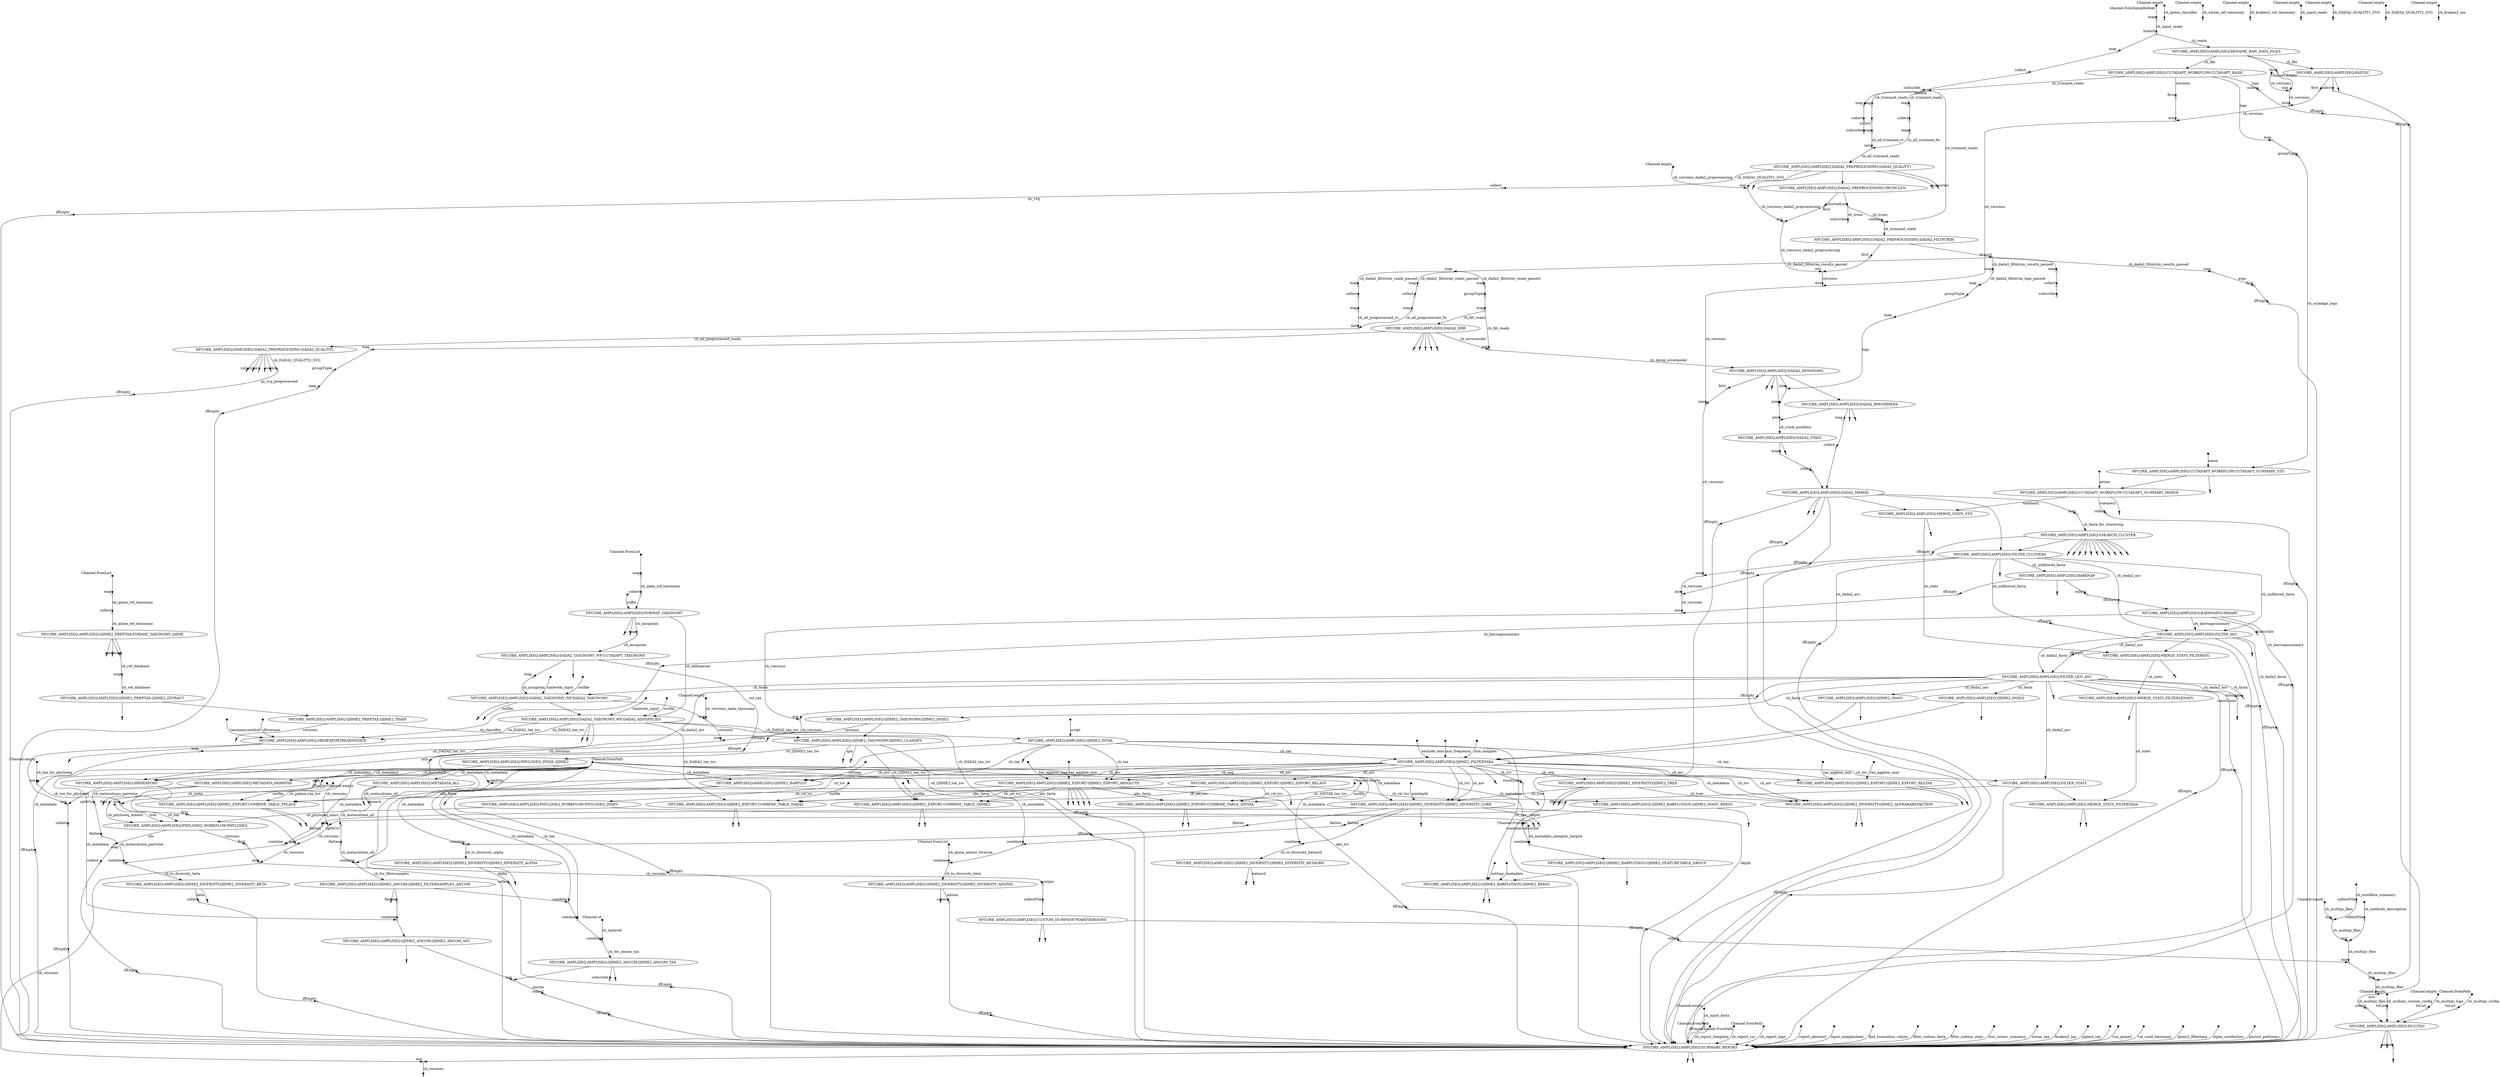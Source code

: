 digraph "ampliseq_dag" {
v0 [shape=point,label="",fixedsize=true,width=0.1,xlabel="Channel.fromPath"];
v377 [shape=circle,label="",fixedsize=true,width=0.1,xlabel="toList"];
v0 -> v377 [label="ch_multiqc_config"];

v1 [shape=point,label="",fixedsize=true,width=0.1,xlabel="Channel.empty"];
v378 [shape=circle,label="",fixedsize=true,width=0.1,xlabel="toList"];
v1 -> v378 [label="ch_multiqc_custom_config"];

v2 [shape=point,label="",fixedsize=true,width=0.1,xlabel="Channel.empty"];
v379 [shape=circle,label="",fixedsize=true,width=0.1,xlabel="toList"];
v2 -> v379 [label="ch_multiqc_logo"];

v3 [shape=point,label="",fixedsize=true,width=0.1,xlabel="Channel.fromPath"];
v271 [label="NFCORE_AMPLISEQ:AMPLISEQ:QIIME2_BARPLOT"];
v3 -> v271 [label="ch_metadata"];

v4 [shape=point,label="",fixedsize=true,width=0.1,xlabel="Channel.empty"];
v5 [shape=point];
v4 -> v5 [label="ch_qiime_classifier"];

v6 [shape=point,label="",fixedsize=true,width=0.1,xlabel="Channel.fromList"];
v7 [shape=circle,label="",fixedsize=true,width=0.1,xlabel="map"];
v6 -> v7;

v7 [shape=circle,label="",fixedsize=true,width=0.1,xlabel="map"];
v173 [shape=circle,label="",fixedsize=true,width=0.1,xlabel="collect"];
v7 -> v173 [label="ch_dada_ref_taxonomy"];

v8 [shape=point,label="",fixedsize=true,width=0.1,xlabel="Channel.fromList"];
v9 [shape=circle,label="",fixedsize=true,width=0.1,xlabel="map"];
v8 -> v9;

v9 [shape=circle,label="",fixedsize=true,width=0.1,xlabel="map"];
v201 [shape=circle,label="",fixedsize=true,width=0.1,xlabel="collect"];
v9 -> v201 [label="ch_qiime_ref_taxonomy"];

v10 [shape=point,label="",fixedsize=true,width=0.1,xlabel="Channel.empty"];
v11 [shape=point];
v10 -> v11 [label="ch_sintax_ref_taxonomy"];

v12 [shape=point,label="",fixedsize=true,width=0.1,xlabel="Channel.empty"];
v13 [shape=point];
v12 -> v13 [label="ch_kraken2_ref_taxonomy"];

v14 [shape=point,label="",fixedsize=true,width=0.1,xlabel="Channel.fromPath"];
v447 [label="NFCORE_AMPLISEQ:AMPLISEQ:SUMMARY_REPORT"];
v14 -> v447 [label="ch_report_template"];

v15 [shape=point,label="",fixedsize=true,width=0.1,xlabel="Channel.fromPath"];
v447 [label="NFCORE_AMPLISEQ:AMPLISEQ:SUMMARY_REPORT"];
v15 -> v447 [label="ch_report_css"];

v16 [shape=point,label="",fixedsize=true,width=0.1,xlabel="Channel.fromPath"];
v447 [label="NFCORE_AMPLISEQ:AMPLISEQ:SUMMARY_REPORT"];
v16 -> v447 [label="ch_report_logo"];

v17 [shape=point,label="",fixedsize=true,width=0.1,xlabel="Channel.empty"];
v196 [shape=circle,label="",fixedsize=true,width=0.1,xlabel="mix"];
v17 -> v196 [label="ch_tax_for_phyloseq"];

v18 [shape=point,label="",fixedsize=true,width=0.1,xlabel="Channel.empty"];
v30 [shape=circle,label="",fixedsize=true,width=0.1,xlabel="mix"];
v18 -> v30 [label="ch_versions"];

v19 [shape=point,label="",fixedsize=true,width=0.1,xlabel="Channel.empty"];
v386 [shape=circle,label="",fixedsize=true,width=0.1,xlabel="ifEmpty"];
v19 -> v386 [label="ch_input_fasta"];

v20 [shape=point,label="",fixedsize=true,width=0.1,xlabel="Channel.empty"];
v21 [shape=point];
v20 -> v21 [label="ch_input_reads"];

v22 [shape=point,label="",fixedsize=true,width=0.1,xlabel="channel.fromSamplesheet"];
v23 [shape=circle,label="",fixedsize=true,width=0.1,xlabel="map"];
v22 -> v23;

v23 [shape=circle,label="",fixedsize=true,width=0.1,xlabel="map"];
v24 [shape=circle,label="",fixedsize=true,width=0.1,xlabel="branch"];
v23 -> v24 [label="ch_input_reads"];

v24 [shape=circle,label="",fixedsize=true,width=0.1,xlabel="branch"];
v25 [shape=circle,label="",fixedsize=true,width=0.1,xlabel="map"];
v24 -> v25;

v24 [shape=circle,label="",fixedsize=true,width=0.1,xlabel="branch"];
v28 [label="NFCORE_AMPLISEQ:AMPLISEQ:RENAME_RAW_DATA_FILES"];
v24 -> v28 [label="ch_reads"];

v25 [shape=circle,label="",fixedsize=true,width=0.1,xlabel="map"];
v26 [shape=circle,label="",fixedsize=true,width=0.1,xlabel="collect"];
v25 -> v26;

v26 [shape=circle,label="",fixedsize=true,width=0.1,xlabel="collect"];
v27 [shape=circle,label="",fixedsize=true,width=0.1,xlabel="subscribe"];
v26 -> v27;

v28 [label="NFCORE_AMPLISEQ:AMPLISEQ:RENAME_RAW_DATA_FILES"];
v31 [label="NFCORE_AMPLISEQ:AMPLISEQ:FASTQC"];
v28 -> v31 [label="ch_file"];

v28 [label="NFCORE_AMPLISEQ:AMPLISEQ:RENAME_RAW_DATA_FILES"];
v29 [shape=circle,label="",fixedsize=true,width=0.1,xlabel="first"];
v28 -> v29;

v29 [shape=circle,label="",fixedsize=true,width=0.1,xlabel="first"];
v30 [shape=circle,label="",fixedsize=true,width=0.1,xlabel="mix"];
v29 -> v30;

v30 [shape=circle,label="",fixedsize=true,width=0.1,xlabel="mix"];
v34 [shape=circle,label="",fixedsize=true,width=0.1,xlabel="mix"];
v30 -> v34 [label="ch_versions"];

v31 [label="NFCORE_AMPLISEQ:AMPLISEQ:FASTQC"];
v32 [shape=point];
v31 -> v32;

v31 [label="NFCORE_AMPLISEQ:AMPLISEQ:FASTQC"];
v370 [shape=circle,label="",fixedsize=true,width=0.1,xlabel="collect"];
v31 -> v370;

v31 [label="NFCORE_AMPLISEQ:AMPLISEQ:FASTQC"];
v33 [shape=circle,label="",fixedsize=true,width=0.1,xlabel="first"];
v31 -> v33;

v33 [shape=circle,label="",fixedsize=true,width=0.1,xlabel="first"];
v34 [shape=circle,label="",fixedsize=true,width=0.1,xlabel="mix"];
v33 -> v34;

v34 [shape=circle,label="",fixedsize=true,width=0.1,xlabel="mix"];
v49 [shape=circle,label="",fixedsize=true,width=0.1,xlabel="mix"];
v34 -> v49 [label="ch_versions"];

v28 [label="NFCORE_AMPLISEQ:AMPLISEQ:RENAME_RAW_DATA_FILES"];
v35 [label="NFCORE_AMPLISEQ:AMPLISEQ:CUTADAPT_WORKFLOW:CUTADAPT_BASIC"];
v28 -> v35 [label="ch_file"];

v35 [label="NFCORE_AMPLISEQ:AMPLISEQ:CUTADAPT_WORKFLOW:CUTADAPT_BASIC"];
v44 [shape=circle,label="",fixedsize=true,width=0.1,xlabel="branch"];
v35 -> v44 [label="ch_trimmed_reads"];

v35 [label="NFCORE_AMPLISEQ:AMPLISEQ:CUTADAPT_WORKFLOW:CUTADAPT_BASIC"];
v36 [shape=circle,label="",fixedsize=true,width=0.1,xlabel="map"];
v35 -> v36 [label="logs"];

v35 [label="NFCORE_AMPLISEQ:AMPLISEQ:CUTADAPT_WORKFLOW:CUTADAPT_BASIC"];
v48 [shape=circle,label="",fixedsize=true,width=0.1,xlabel="first"];
v35 -> v48 [label="versions"];

v36 [shape=circle,label="",fixedsize=true,width=0.1,xlabel="map"];
v37 [shape=circle,label="",fixedsize=true,width=0.1,xlabel="groupTuple"];
v36 -> v37;

v37 [shape=circle,label="",fixedsize=true,width=0.1,xlabel="groupTuple"];
v39 [label="NFCORE_AMPLISEQ:AMPLISEQ:CUTADAPT_WORKFLOW:CUTADAPT_SUMMARY_STD"];
v37 -> v39 [label="ch_cutadapt_logs"];

v38 [shape=point,label="",fixedsize=true,width=0.1];
v39 [label="NFCORE_AMPLISEQ:AMPLISEQ:CUTADAPT_WORKFLOW:CUTADAPT_SUMMARY_STD"];
v38 -> v39 [label="name"];

v39 [label="NFCORE_AMPLISEQ:AMPLISEQ:CUTADAPT_WORKFLOW:CUTADAPT_SUMMARY_STD"];
v42 [label="NFCORE_AMPLISEQ:AMPLISEQ:CUTADAPT_WORKFLOW:CUTADAPT_SUMMARY_MERGE"];
v39 -> v42;

v39 [label="NFCORE_AMPLISEQ:AMPLISEQ:CUTADAPT_WORKFLOW:CUTADAPT_SUMMARY_STD"];
v40 [shape=point];
v39 -> v40;

v41 [shape=point,label="",fixedsize=true,width=0.1];
v42 [label="NFCORE_AMPLISEQ:AMPLISEQ:CUTADAPT_WORKFLOW:CUTADAPT_SUMMARY_MERGE"];
v41 -> v42 [label="action"];

v42 [label="NFCORE_AMPLISEQ:AMPLISEQ:CUTADAPT_WORKFLOW:CUTADAPT_SUMMARY_MERGE"];
v132 [label="NFCORE_AMPLISEQ:AMPLISEQ:MERGE_STATS_STD"];
v42 -> v132 [label="summary"];

v42 [label="NFCORE_AMPLISEQ:AMPLISEQ:CUTADAPT_WORKFLOW:CUTADAPT_SUMMARY_MERGE"];
v43 [shape=point];
v42 -> v43;

v44 [shape=circle,label="",fixedsize=true,width=0.1,xlabel="branch"];
v51 [shape=circle,label="",fixedsize=true,width=0.1,xlabel="map"];
v44 -> v51 [label="ch_trimmed_reads"];

v44 [shape=circle,label="",fixedsize=true,width=0.1,xlabel="branch"];
v45 [shape=circle,label="",fixedsize=true,width=0.1,xlabel="map"];
v44 -> v45;

v45 [shape=circle,label="",fixedsize=true,width=0.1,xlabel="map"];
v46 [shape=circle,label="",fixedsize=true,width=0.1,xlabel="collect"];
v45 -> v46;

v46 [shape=circle,label="",fixedsize=true,width=0.1,xlabel="collect"];
v47 [shape=circle,label="",fixedsize=true,width=0.1,xlabel="subscribe"];
v46 -> v47;

v48 [shape=circle,label="",fixedsize=true,width=0.1,xlabel="first"];
v49 [shape=circle,label="",fixedsize=true,width=0.1,xlabel="mix"];
v48 -> v49;

v49 [shape=circle,label="",fixedsize=true,width=0.1,xlabel="mix"];
v104 [shape=circle,label="",fixedsize=true,width=0.1,xlabel="mix"];
v49 -> v104 [label="ch_versions"];

v50 [shape=point,label="",fixedsize=true,width=0.1,xlabel="Channel.empty"];
v63 [shape=circle,label="",fixedsize=true,width=0.1,xlabel="mix"];
v50 -> v63 [label="ch_versions_dada2_preprocessing"];

v51 [shape=circle,label="",fixedsize=true,width=0.1,xlabel="map"];
v52 [shape=circle,label="",fixedsize=true,width=0.1,xlabel="collect"];
v51 -> v52;

v52 [shape=circle,label="",fixedsize=true,width=0.1,xlabel="collect"];
v53 [shape=circle,label="",fixedsize=true,width=0.1,xlabel="map"];
v52 -> v53;

v53 [shape=circle,label="",fixedsize=true,width=0.1,xlabel="map"];
v57 [shape=circle,label="",fixedsize=true,width=0.1,xlabel="mix"];
v53 -> v57 [label="ch_all_trimmed_fw"];

v44 [shape=circle,label="",fixedsize=true,width=0.1,xlabel="branch"];
v54 [shape=circle,label="",fixedsize=true,width=0.1,xlabel="map"];
v44 -> v54 [label="ch_trimmed_reads"];

v54 [shape=circle,label="",fixedsize=true,width=0.1,xlabel="map"];
v55 [shape=circle,label="",fixedsize=true,width=0.1,xlabel="collect"];
v54 -> v55;

v55 [shape=circle,label="",fixedsize=true,width=0.1,xlabel="collect"];
v56 [shape=circle,label="",fixedsize=true,width=0.1,xlabel="map"];
v55 -> v56;

v56 [shape=circle,label="",fixedsize=true,width=0.1,xlabel="map"];
v57 [shape=circle,label="",fixedsize=true,width=0.1,xlabel="mix"];
v56 -> v57 [label="ch_all_trimmed_rv"];

v57 [shape=circle,label="",fixedsize=true,width=0.1,xlabel="mix"];
v60 [label="NFCORE_AMPLISEQ:AMPLISEQ:DADA2_PREPROCESSING:DADA2_QUALITY1"];
v57 -> v60 [label="ch_all_trimmed_reads"];

v58 [shape=point,label="",fixedsize=true,width=0.1,xlabel="Channel.empty"];
v59 [shape=point];
v58 -> v59 [label="ch_DADA2_QUALITY1_SVG"];

v60 [label="NFCORE_AMPLISEQ:AMPLISEQ:DADA2_PREPROCESSING:DADA2_QUALITY1"];
v62 [shape=point];
v60 -> v62;

v60 [label="NFCORE_AMPLISEQ:AMPLISEQ:DADA2_PREPROCESSING:DADA2_QUALITY1"];
v102 [shape=circle,label="",fixedsize=true,width=0.1,xlabel="collect"];
v60 -> v102 [label="ch_DADA2_QUALITY1_SVG"];

v60 [label="NFCORE_AMPLISEQ:AMPLISEQ:DADA2_PREPROCESSING:DADA2_QUALITY1"];
v65 [label="NFCORE_AMPLISEQ:AMPLISEQ:DADA2_PREPROCESSING:TRUNCLEN"];
v60 -> v65;

v60 [label="NFCORE_AMPLISEQ:AMPLISEQ:DADA2_PREPROCESSING:DADA2_QUALITY1"];
v63 [shape=circle,label="",fixedsize=true,width=0.1,xlabel="mix"];
v60 -> v63;

v60 [label="NFCORE_AMPLISEQ:AMPLISEQ:DADA2_PREPROCESSING:DADA2_QUALITY1"];
v61 [shape=point];
v60 -> v61;

v60 [label="NFCORE_AMPLISEQ:AMPLISEQ:DADA2_PREPROCESSING:DADA2_QUALITY1"];
v64 [shape=circle,label="",fixedsize=true,width=0.1,xlabel="subscribe"];
v60 -> v64;

v63 [shape=circle,label="",fixedsize=true,width=0.1,xlabel="mix"];
v68 [shape=circle,label="",fixedsize=true,width=0.1,xlabel="mix"];
v63 -> v68 [label="ch_versions_dada2_preprocessing"];

v65 [label="NFCORE_AMPLISEQ:AMPLISEQ:DADA2_PREPROCESSING:TRUNCLEN"];
v66 [shape=circle,label="",fixedsize=true,width=0.1,xlabel="toSortedList"];
v65 -> v66;

v65 [label="NFCORE_AMPLISEQ:AMPLISEQ:DADA2_PREPROCESSING:TRUNCLEN"];
v67 [shape=circle,label="",fixedsize=true,width=0.1,xlabel="first"];
v65 -> v67;

v66 [shape=circle,label="",fixedsize=true,width=0.1,xlabel="toSortedList"];
v69 [shape=circle,label="",fixedsize=true,width=0.1,xlabel="subscribe"];
v66 -> v69 [label="ch_trunc"];

v67 [shape=circle,label="",fixedsize=true,width=0.1,xlabel="first"];
v68 [shape=circle,label="",fixedsize=true,width=0.1,xlabel="mix"];
v67 -> v68;

v68 [shape=circle,label="",fixedsize=true,width=0.1,xlabel="mix"];
v73 [shape=circle,label="",fixedsize=true,width=0.1,xlabel="mix"];
v68 -> v73 [label="ch_versions_dada2_preprocessing"];

v44 [shape=circle,label="",fixedsize=true,width=0.1,xlabel="branch"];
v70 [shape=circle,label="",fixedsize=true,width=0.1,xlabel="combine"];
v44 -> v70 [label="ch_trimmed_reads"];

v66 [shape=circle,label="",fixedsize=true,width=0.1,xlabel="toSortedList"];
v70 [shape=circle,label="",fixedsize=true,width=0.1,xlabel="combine"];
v66 -> v70 [label="ch_trunc"];

v70 [shape=circle,label="",fixedsize=true,width=0.1,xlabel="combine"];
v71 [label="NFCORE_AMPLISEQ:AMPLISEQ:DADA2_PREPROCESSING:DADA2_FILTNTRIM"];
v70 -> v71 [label="ch_trimmed_reads"];

v71 [label="NFCORE_AMPLISEQ:AMPLISEQ:DADA2_PREPROCESSING:DADA2_FILTNTRIM"];
v74 [shape=circle,label="",fixedsize=true,width=0.1,xlabel="branch"];
v71 -> v74;

v71 [label="NFCORE_AMPLISEQ:AMPLISEQ:DADA2_PREPROCESSING:DADA2_FILTNTRIM"];
v72 [shape=circle,label="",fixedsize=true,width=0.1,xlabel="first"];
v71 -> v72;

v72 [shape=circle,label="",fixedsize=true,width=0.1,xlabel="first"];
v73 [shape=circle,label="",fixedsize=true,width=0.1,xlabel="mix"];
v72 -> v73;

v73 [shape=circle,label="",fixedsize=true,width=0.1,xlabel="mix"];
v104 [shape=circle,label="",fixedsize=true,width=0.1,xlabel="mix"];
v73 -> v104 [label="versions"];

v74 [shape=circle,label="",fixedsize=true,width=0.1,xlabel="branch"];
v75 [shape=circle,label="",fixedsize=true,width=0.1,xlabel="map"];
v74 -> v75;

v74 [shape=circle,label="",fixedsize=true,width=0.1,xlabel="branch"];
v78 [shape=circle,label="",fixedsize=true,width=0.1,xlabel="map"];
v74 -> v78 [label="ch_dada2_filtntrim_results_passed"];

v75 [shape=circle,label="",fixedsize=true,width=0.1,xlabel="map"];
v76 [shape=circle,label="",fixedsize=true,width=0.1,xlabel="collect"];
v75 -> v76;

v76 [shape=circle,label="",fixedsize=true,width=0.1,xlabel="collect"];
v77 [shape=circle,label="",fixedsize=true,width=0.1,xlabel="subscribe"];
v76 -> v77;

v78 [shape=circle,label="",fixedsize=true,width=0.1,xlabel="map"];
v81 [shape=circle,label="",fixedsize=true,width=0.1,xlabel="map"];
v78 -> v81 [label="ch_dada2_filtntrim_reads_passed"];

v74 [shape=circle,label="",fixedsize=true,width=0.1,xlabel="branch"];
v79 [shape=circle,label="",fixedsize=true,width=0.1,xlabel="map"];
v74 -> v79 [label="ch_dada2_filtntrim_results_passed"];

v79 [shape=circle,label="",fixedsize=true,width=0.1,xlabel="map"];
v99 [shape=circle,label="",fixedsize=true,width=0.1,xlabel="map"];
v79 -> v99 [label="ch_dada2_filtntrim_logs_passed"];

v74 [shape=circle,label="",fixedsize=true,width=0.1,xlabel="branch"];
v80 [shape=circle,label="",fixedsize=true,width=0.1,xlabel="map"];
v74 -> v80 [label="ch_dada2_filtntrim_results_passed"];

v80 [shape=circle,label="",fixedsize=true,width=0.1,xlabel="map"];
v389 [shape=circle,label="",fixedsize=true,width=0.1,xlabel="first"];
v80 -> v389 [label="args"];

v81 [shape=circle,label="",fixedsize=true,width=0.1,xlabel="map"];
v82 [shape=circle,label="",fixedsize=true,width=0.1,xlabel="collect"];
v81 -> v82;

v82 [shape=circle,label="",fixedsize=true,width=0.1,xlabel="collect"];
v83 [shape=circle,label="",fixedsize=true,width=0.1,xlabel="map"];
v82 -> v83;

v83 [shape=circle,label="",fixedsize=true,width=0.1,xlabel="map"];
v87 [shape=circle,label="",fixedsize=true,width=0.1,xlabel="mix"];
v83 -> v87 [label="ch_all_preprocessed_fw"];

v78 [shape=circle,label="",fixedsize=true,width=0.1,xlabel="map"];
v84 [shape=circle,label="",fixedsize=true,width=0.1,xlabel="map"];
v78 -> v84 [label="ch_dada2_filtntrim_reads_passed"];

v84 [shape=circle,label="",fixedsize=true,width=0.1,xlabel="map"];
v85 [shape=circle,label="",fixedsize=true,width=0.1,xlabel="collect"];
v84 -> v85;

v85 [shape=circle,label="",fixedsize=true,width=0.1,xlabel="collect"];
v86 [shape=circle,label="",fixedsize=true,width=0.1,xlabel="map"];
v85 -> v86;

v86 [shape=circle,label="",fixedsize=true,width=0.1,xlabel="map"];
v87 [shape=circle,label="",fixedsize=true,width=0.1,xlabel="mix"];
v86 -> v87 [label="ch_all_preprocessed_rv"];

v87 [shape=circle,label="",fixedsize=true,width=0.1,xlabel="mix"];
v90 [label="NFCORE_AMPLISEQ:AMPLISEQ:DADA2_PREPROCESSING:DADA2_QUALITY2"];
v87 -> v90 [label="ch_all_preprocessed_reads"];

v88 [shape=point,label="",fixedsize=true,width=0.1,xlabel="Channel.empty"];
v89 [shape=point];
v88 -> v89 [label="ch_DADA2_QUALITY2_SVG"];

v90 [label="NFCORE_AMPLISEQ:AMPLISEQ:DADA2_PREPROCESSING:DADA2_QUALITY2"];
v94 [shape=point];
v90 -> v94;

v90 [label="NFCORE_AMPLISEQ:AMPLISEQ:DADA2_PREPROCESSING:DADA2_QUALITY2"];
v103 [shape=circle,label="",fixedsize=true,width=0.1,xlabel="collect"];
v90 -> v103 [label="ch_DADA2_QUALITY2_SVG"];

v90 [label="NFCORE_AMPLISEQ:AMPLISEQ:DADA2_PREPROCESSING:DADA2_QUALITY2"];
v93 [shape=point];
v90 -> v93;

v90 [label="NFCORE_AMPLISEQ:AMPLISEQ:DADA2_PREPROCESSING:DADA2_QUALITY2"];
v92 [shape=point];
v90 -> v92;

v90 [label="NFCORE_AMPLISEQ:AMPLISEQ:DADA2_PREPROCESSING:DADA2_QUALITY2"];
v91 [shape=point];
v90 -> v91;

v90 [label="NFCORE_AMPLISEQ:AMPLISEQ:DADA2_PREPROCESSING:DADA2_QUALITY2"];
v95 [shape=circle,label="",fixedsize=true,width=0.1,xlabel="subscribe"];
v90 -> v95;

v78 [shape=circle,label="",fixedsize=true,width=0.1,xlabel="map"];
v96 [shape=circle,label="",fixedsize=true,width=0.1,xlabel="map"];
v78 -> v96 [label="ch_dada2_filtntrim_reads_passed"];

v96 [shape=circle,label="",fixedsize=true,width=0.1,xlabel="map"];
v97 [shape=circle,label="",fixedsize=true,width=0.1,xlabel="groupTuple"];
v96 -> v97;

v97 [shape=circle,label="",fixedsize=true,width=0.1,xlabel="groupTuple"];
v98 [shape=circle,label="",fixedsize=true,width=0.1,xlabel="map"];
v97 -> v98;

v98 [shape=circle,label="",fixedsize=true,width=0.1,xlabel="map"];
v105 [label="NFCORE_AMPLISEQ:AMPLISEQ:DADA2_ERR"];
v98 -> v105 [label="ch_filt_reads"];

v99 [shape=circle,label="",fixedsize=true,width=0.1,xlabel="map"];
v100 [shape=circle,label="",fixedsize=true,width=0.1,xlabel="groupTuple"];
v99 -> v100;

v100 [shape=circle,label="",fixedsize=true,width=0.1,xlabel="groupTuple"];
v101 [shape=circle,label="",fixedsize=true,width=0.1,xlabel="map"];
v100 -> v101;

v101 [shape=circle,label="",fixedsize=true,width=0.1,xlabel="map"];
v120 [shape=circle,label="",fixedsize=true,width=0.1,xlabel="join"];
v101 -> v120 [label="logs"];

v102 [shape=circle,label="",fixedsize=true,width=0.1,xlabel="collect"];
v391 [shape=circle,label="",fixedsize=true,width=0.1,xlabel="ifEmpty"];
v102 -> v391 [label="qc_svg"];

v103 [shape=circle,label="",fixedsize=true,width=0.1,xlabel="collect"];
v392 [shape=circle,label="",fixedsize=true,width=0.1,xlabel="ifEmpty"];
v103 -> v392 [label="qc_svg_preprocessed"];

v104 [shape=circle,label="",fixedsize=true,width=0.1,xlabel="mix"];
v116 [shape=circle,label="",fixedsize=true,width=0.1,xlabel="mix"];
v104 -> v116 [label="ch_versions"];

v105 [label="NFCORE_AMPLISEQ:AMPLISEQ:DADA2_ERR"];
v111 [shape=circle,label="",fixedsize=true,width=0.1,xlabel="join"];
v105 -> v111 [label="ch_errormodel"];

v105 [label="NFCORE_AMPLISEQ:AMPLISEQ:DADA2_ERR"];
v110 [shape=point];
v105 -> v110;

v105 [label="NFCORE_AMPLISEQ:AMPLISEQ:DADA2_ERR"];
v393 [shape=circle,label="",fixedsize=true,width=0.1,xlabel="map"];
v105 -> v393;

v105 [label="NFCORE_AMPLISEQ:AMPLISEQ:DADA2_ERR"];
v109 [shape=point];
v105 -> v109;

v105 [label="NFCORE_AMPLISEQ:AMPLISEQ:DADA2_ERR"];
v108 [shape=point];
v105 -> v108;

v105 [label="NFCORE_AMPLISEQ:AMPLISEQ:DADA2_ERR"];
v107 [shape=point];
v105 -> v107;

v105 [label="NFCORE_AMPLISEQ:AMPLISEQ:DADA2_ERR"];
v106 [shape=point];
v105 -> v106;

v98 [shape=circle,label="",fixedsize=true,width=0.1,xlabel="map"];
v111 [shape=circle,label="",fixedsize=true,width=0.1,xlabel="join"];
v98 -> v111 [label="ch_filt_reads"];

v111 [shape=circle,label="",fixedsize=true,width=0.1,xlabel="join"];
v112 [label="NFCORE_AMPLISEQ:AMPLISEQ:DADA2_DENOISING"];
v111 -> v112 [label="ch_derep_errormodel"];

v112 [label="NFCORE_AMPLISEQ:AMPLISEQ:DADA2_DENOISING"];
v120 [shape=circle,label="",fixedsize=true,width=0.1,xlabel="join"];
v112 -> v120;

v112 [label="NFCORE_AMPLISEQ:AMPLISEQ:DADA2_DENOISING"];
v117 [label="NFCORE_AMPLISEQ:AMPLISEQ:DADA2_RMCHIMERA"];
v112 -> v117;

v112 [label="NFCORE_AMPLISEQ:AMPLISEQ:DADA2_DENOISING"];
v121 [shape=circle,label="",fixedsize=true,width=0.1,xlabel="join"];
v112 -> v121;

v112 [label="NFCORE_AMPLISEQ:AMPLISEQ:DADA2_DENOISING"];
v114 [shape=point];
v112 -> v114;

v112 [label="NFCORE_AMPLISEQ:AMPLISEQ:DADA2_DENOISING"];
v115 [shape=circle,label="",fixedsize=true,width=0.1,xlabel="first"];
v112 -> v115;

v112 [label="NFCORE_AMPLISEQ:AMPLISEQ:DADA2_DENOISING"];
v113 [shape=point];
v112 -> v113;

v115 [shape=circle,label="",fixedsize=true,width=0.1,xlabel="first"];
v116 [shape=circle,label="",fixedsize=true,width=0.1,xlabel="mix"];
v115 -> v116;

v116 [shape=circle,label="",fixedsize=true,width=0.1,xlabel="mix"];
v148 [shape=circle,label="",fixedsize=true,width=0.1,xlabel="mix"];
v116 -> v148 [label="ch_versions"];

v117 [label="NFCORE_AMPLISEQ:AMPLISEQ:DADA2_RMCHIMERA"];
v122 [shape=circle,label="",fixedsize=true,width=0.1,xlabel="join"];
v117 -> v122;

v117 [label="NFCORE_AMPLISEQ:AMPLISEQ:DADA2_RMCHIMERA"];
v119 [shape=point];
v117 -> v119;

v117 [label="NFCORE_AMPLISEQ:AMPLISEQ:DADA2_RMCHIMERA"];
v118 [shape=point];
v117 -> v118;

v120 [shape=circle,label="",fixedsize=true,width=0.1,xlabel="join"];
v121 [shape=circle,label="",fixedsize=true,width=0.1,xlabel="join"];
v120 -> v121;

v121 [shape=circle,label="",fixedsize=true,width=0.1,xlabel="join"];
v122 [shape=circle,label="",fixedsize=true,width=0.1,xlabel="join"];
v121 -> v122;

v122 [shape=circle,label="",fixedsize=true,width=0.1,xlabel="join"];
v123 [label="NFCORE_AMPLISEQ:AMPLISEQ:DADA2_STATS"];
v122 -> v123 [label="ch_track_numbers"];

v123 [label="NFCORE_AMPLISEQ:AMPLISEQ:DADA2_STATS"];
v125 [shape=circle,label="",fixedsize=true,width=0.1,xlabel="map"];
v123 -> v125;

v123 [label="NFCORE_AMPLISEQ:AMPLISEQ:DADA2_STATS"];
v124 [shape=point];
v123 -> v124;

v125 [shape=circle,label="",fixedsize=true,width=0.1,xlabel="map"];
v126 [shape=circle,label="",fixedsize=true,width=0.1,xlabel="collect"];
v125 -> v126;

v126 [shape=circle,label="",fixedsize=true,width=0.1,xlabel="collect"];
v129 [label="NFCORE_AMPLISEQ:AMPLISEQ:DADA2_MERGE"];
v126 -> v129;

v117 [label="NFCORE_AMPLISEQ:AMPLISEQ:DADA2_RMCHIMERA"];
v127 [shape=circle,label="",fixedsize=true,width=0.1,xlabel="map"];
v117 -> v127;

v127 [shape=circle,label="",fixedsize=true,width=0.1,xlabel="map"];
v128 [shape=circle,label="",fixedsize=true,width=0.1,xlabel="collect"];
v127 -> v128;

v128 [shape=circle,label="",fixedsize=true,width=0.1,xlabel="collect"];
v129 [label="NFCORE_AMPLISEQ:AMPLISEQ:DADA2_MERGE"];
v128 -> v129;

v129 [label="NFCORE_AMPLISEQ:AMPLISEQ:DADA2_MERGE"];
v132 [label="NFCORE_AMPLISEQ:AMPLISEQ:MERGE_STATS_STD"];
v129 -> v132;

v129 [label="NFCORE_AMPLISEQ:AMPLISEQ:DADA2_MERGE"];
v399 [shape=circle,label="",fixedsize=true,width=0.1,xlabel="ifEmpty"];
v129 -> v399;

v129 [label="NFCORE_AMPLISEQ:AMPLISEQ:DADA2_MERGE"];
v149 [label="NFCORE_AMPLISEQ:AMPLISEQ:FILTER_CLUSTERS"];
v129 -> v149;

v129 [label="NFCORE_AMPLISEQ:AMPLISEQ:DADA2_MERGE"];
v134 [shape=circle,label="",fixedsize=true,width=0.1,xlabel="map"];
v129 -> v134;

v129 [label="NFCORE_AMPLISEQ:AMPLISEQ:DADA2_MERGE"];
v131 [shape=point];
v129 -> v131;

v129 [label="NFCORE_AMPLISEQ:AMPLISEQ:DADA2_MERGE"];
v130 [shape=point];
v129 -> v130;

v132 [label="NFCORE_AMPLISEQ:AMPLISEQ:MERGE_STATS_STD"];
v163 [label="NFCORE_AMPLISEQ:AMPLISEQ:MERGE_STATS_FILTERSSU"];
v132 -> v163 [label="ch_stats"];

v132 [label="NFCORE_AMPLISEQ:AMPLISEQ:MERGE_STATS_STD"];
v133 [shape=point];
v132 -> v133;

v134 [shape=circle,label="",fixedsize=true,width=0.1,xlabel="map"];
v135 [label="NFCORE_AMPLISEQ:AMPLISEQ:VSEARCH_CLUSTER"];
v134 -> v135 [label="ch_fasta_for_clustering"];

v135 [label="NFCORE_AMPLISEQ:AMPLISEQ:VSEARCH_CLUSTER"];
v146 [shape=point];
v135 -> v146;

v135 [label="NFCORE_AMPLISEQ:AMPLISEQ:VSEARCH_CLUSTER"];
v145 [shape=point];
v135 -> v145;

v135 [label="NFCORE_AMPLISEQ:AMPLISEQ:VSEARCH_CLUSTER"];
v144 [shape=point];
v135 -> v144;

v135 [label="NFCORE_AMPLISEQ:AMPLISEQ:VSEARCH_CLUSTER"];
v143 [shape=point];
v135 -> v143;

v135 [label="NFCORE_AMPLISEQ:AMPLISEQ:VSEARCH_CLUSTER"];
v142 [shape=point];
v135 -> v142;

v135 [label="NFCORE_AMPLISEQ:AMPLISEQ:VSEARCH_CLUSTER"];
v141 [shape=point];
v135 -> v141;

v135 [label="NFCORE_AMPLISEQ:AMPLISEQ:VSEARCH_CLUSTER"];
v140 [shape=point];
v135 -> v140;

v135 [label="NFCORE_AMPLISEQ:AMPLISEQ:VSEARCH_CLUSTER"];
v139 [shape=point];
v135 -> v139;

v135 [label="NFCORE_AMPLISEQ:AMPLISEQ:VSEARCH_CLUSTER"];
v138 [shape=point];
v135 -> v138;

v135 [label="NFCORE_AMPLISEQ:AMPLISEQ:VSEARCH_CLUSTER"];
v149 [label="NFCORE_AMPLISEQ:AMPLISEQ:FILTER_CLUSTERS"];
v135 -> v149;

v135 [label="NFCORE_AMPLISEQ:AMPLISEQ:VSEARCH_CLUSTER"];
v137 [shape=point];
v135 -> v137;

v135 [label="NFCORE_AMPLISEQ:AMPLISEQ:VSEARCH_CLUSTER"];
v136 [shape=point];
v135 -> v136;

v135 [label="NFCORE_AMPLISEQ:AMPLISEQ:VSEARCH_CLUSTER"];
v147 [shape=circle,label="",fixedsize=true,width=0.1,xlabel="ifEmpty"];
v135 -> v147;

v147 [shape=circle,label="",fixedsize=true,width=0.1,xlabel="ifEmpty"];
v148 [shape=circle,label="",fixedsize=true,width=0.1,xlabel="mix"];
v147 -> v148;

v148 [shape=circle,label="",fixedsize=true,width=0.1,xlabel="mix"];
v152 [shape=circle,label="",fixedsize=true,width=0.1,xlabel="mix"];
v148 -> v152 [label="ch_versions"];

v149 [label="NFCORE_AMPLISEQ:AMPLISEQ:FILTER_CLUSTERS"];
v160 [shape=circle,label="",fixedsize=true,width=0.1,xlabel="ifEmpty"];
v149 -> v160 [label="ch_dada2_asv"];

v149 [label="NFCORE_AMPLISEQ:AMPLISEQ:FILTER_CLUSTERS"];
v153 [label="NFCORE_AMPLISEQ:AMPLISEQ:BARRNAP"];
v149 -> v153 [label="ch_unfiltered_fasta"];

v149 [label="NFCORE_AMPLISEQ:AMPLISEQ:FILTER_CLUSTERS"];
v150 [shape=point];
v149 -> v150;

v149 [label="NFCORE_AMPLISEQ:AMPLISEQ:FILTER_CLUSTERS"];
v151 [shape=circle,label="",fixedsize=true,width=0.1,xlabel="ifEmpty"];
v149 -> v151;

v151 [shape=circle,label="",fixedsize=true,width=0.1,xlabel="ifEmpty"];
v152 [shape=circle,label="",fixedsize=true,width=0.1,xlabel="mix"];
v151 -> v152;

v152 [shape=circle,label="",fixedsize=true,width=0.1,xlabel="mix"];
v159 [shape=circle,label="",fixedsize=true,width=0.1,xlabel="mix"];
v152 -> v159 [label="ch_versions"];

v153 [label="NFCORE_AMPLISEQ:AMPLISEQ:BARRNAP"];
v154 [shape=point];
v153 -> v154;

v153 [label="NFCORE_AMPLISEQ:AMPLISEQ:BARRNAP"];
v155 [shape=circle,label="",fixedsize=true,width=0.1,xlabel="collect"];
v153 -> v155;

v153 [label="NFCORE_AMPLISEQ:AMPLISEQ:BARRNAP"];
v158 [shape=circle,label="",fixedsize=true,width=0.1,xlabel="ifEmpty"];
v153 -> v158;

v155 [shape=circle,label="",fixedsize=true,width=0.1,xlabel="collect"];
v156 [label="NFCORE_AMPLISEQ:AMPLISEQ:BARRNAPSUMMARY"];
v155 -> v156;

v156 [label="NFCORE_AMPLISEQ:AMPLISEQ:BARRNAPSUMMARY"];
v161 [label="NFCORE_AMPLISEQ:AMPLISEQ:FILTER_SSU"];
v156 -> v161 [label="ch_barrnapsummary"];

v156 [label="NFCORE_AMPLISEQ:AMPLISEQ:BARRNAPSUMMARY"];
v157 [shape=circle,label="",fixedsize=true,width=0.1,xlabel="subscribe"];
v156 -> v157;

v158 [shape=circle,label="",fixedsize=true,width=0.1,xlabel="ifEmpty"];
v159 [shape=circle,label="",fixedsize=true,width=0.1,xlabel="mix"];
v158 -> v159;

v159 [shape=circle,label="",fixedsize=true,width=0.1,xlabel="mix"];
v169 [shape=circle,label="",fixedsize=true,width=0.1,xlabel="mix"];
v159 -> v169 [label="ch_versions"];

v160 [shape=circle,label="",fixedsize=true,width=0.1,xlabel="ifEmpty"];
v161 [label="NFCORE_AMPLISEQ:AMPLISEQ:FILTER_SSU"];
v160 -> v161;

v149 [label="NFCORE_AMPLISEQ:AMPLISEQ:FILTER_CLUSTERS"];
v161 [label="NFCORE_AMPLISEQ:AMPLISEQ:FILTER_SSU"];
v149 -> v161 [label="ch_unfiltered_fasta"];

v161 [label="NFCORE_AMPLISEQ:AMPLISEQ:FILTER_SSU"];
v163 [label="NFCORE_AMPLISEQ:AMPLISEQ:MERGE_STATS_FILTERSSU"];
v161 -> v163;

v161 [label="NFCORE_AMPLISEQ:AMPLISEQ:FILTER_SSU"];
v165 [shape=circle,label="",fixedsize=true,width=0.1,xlabel="ifEmpty"];
v161 -> v165 [label="ch_dada2_asv"];

v161 [label="NFCORE_AMPLISEQ:AMPLISEQ:FILTER_SSU"];
v166 [label="NFCORE_AMPLISEQ:AMPLISEQ:FILTER_LEN_ASV"];
v161 -> v166 [label="ch_dada2_fasta"];

v161 [label="NFCORE_AMPLISEQ:AMPLISEQ:FILTER_SSU"];
v162 [shape=point];
v161 -> v162;

v163 [label="NFCORE_AMPLISEQ:AMPLISEQ:MERGE_STATS_FILTERSSU"];
v170 [label="NFCORE_AMPLISEQ:AMPLISEQ:MERGE_STATS_FILTERLENASV"];
v163 -> v170 [label="ch_stats"];

v163 [label="NFCORE_AMPLISEQ:AMPLISEQ:MERGE_STATS_FILTERSSU"];
v164 [shape=point];
v163 -> v164;

v165 [shape=circle,label="",fixedsize=true,width=0.1,xlabel="ifEmpty"];
v166 [label="NFCORE_AMPLISEQ:AMPLISEQ:FILTER_LEN_ASV"];
v165 -> v166;

v166 [label="NFCORE_AMPLISEQ:AMPLISEQ:FILTER_LEN_ASV"];
v170 [label="NFCORE_AMPLISEQ:AMPLISEQ:MERGE_STATS_FILTERLENASV"];
v166 -> v170;

v166 [label="NFCORE_AMPLISEQ:AMPLISEQ:FILTER_LEN_ASV"];
v221 [label="NFCORE_AMPLISEQ:AMPLISEQ:QIIME2_INASV"];
v166 -> v221 [label="ch_dada2_asv"];

v166 [label="NFCORE_AMPLISEQ:AMPLISEQ:FILTER_LEN_ASV"];
v172 [shape=circle,label="",fixedsize=true,width=0.1,xlabel="subscribe"];
v166 -> v172 [label="ch_fasta"];

v166 [label="NFCORE_AMPLISEQ:AMPLISEQ:FILTER_LEN_ASV"];
v406 [shape=circle,label="",fixedsize=true,width=0.1,xlabel="ifEmpty"];
v166 -> v406;

v166 [label="NFCORE_AMPLISEQ:AMPLISEQ:FILTER_LEN_ASV"];
v167 [shape=point];
v166 -> v167;

v166 [label="NFCORE_AMPLISEQ:AMPLISEQ:FILTER_LEN_ASV"];
v168 [shape=circle,label="",fixedsize=true,width=0.1,xlabel="ifEmpty"];
v166 -> v168;

v168 [shape=circle,label="",fixedsize=true,width=0.1,xlabel="ifEmpty"];
v169 [shape=circle,label="",fixedsize=true,width=0.1,xlabel="mix"];
v168 -> v169;

v169 [shape=circle,label="",fixedsize=true,width=0.1,xlabel="mix"];
v194 [shape=circle,label="",fixedsize=true,width=0.1,xlabel="mix"];
v169 -> v194 [label="ch_versions"];

v170 [label="NFCORE_AMPLISEQ:AMPLISEQ:MERGE_STATS_FILTERLENASV"];
v236 [label="NFCORE_AMPLISEQ:AMPLISEQ:MERGE_STATS_FILTERTAXA"];
v170 -> v236 [label="ch_stats"];

v170 [label="NFCORE_AMPLISEQ:AMPLISEQ:MERGE_STATS_FILTERLENASV"];
v171 [shape=point];
v170 -> v171;

v173 [shape=circle,label="",fixedsize=true,width=0.1,xlabel="collect"];
v175 [label="NFCORE_AMPLISEQ:AMPLISEQ:FORMAT_TAXONOMY"];
v173 -> v175;

v174 [shape=point,label="",fixedsize=true,width=0.1];
v175 [label="NFCORE_AMPLISEQ:AMPLISEQ:FORMAT_TAXONOMY"];
v174 -> v175 [label="suffix"];

v175 [label="NFCORE_AMPLISEQ:AMPLISEQ:FORMAT_TAXONOMY"];
v179 [shape=circle,label="",fixedsize=true,width=0.1,xlabel="map"];
v175 -> v179 [label="ch_assigntax"];

v175 [label="NFCORE_AMPLISEQ:AMPLISEQ:FORMAT_TAXONOMY"];
v191 [label="NFCORE_AMPLISEQ:AMPLISEQ:DADA2_TAXONOMY_WF:DADA2_ADDSPECIES"];
v175 -> v191 [label="ch_addspecies"];

v175 [label="NFCORE_AMPLISEQ:AMPLISEQ:FORMAT_TAXONOMY"];
v177 [shape=point];
v175 -> v177;

v175 [label="NFCORE_AMPLISEQ:AMPLISEQ:FORMAT_TAXONOMY"];
v176 [shape=point];
v175 -> v176;

v178 [shape=point,label="",fixedsize=true,width=0.1,xlabel="Channel.empty"];
v188 [shape=circle,label="",fixedsize=true,width=0.1,xlabel="mix"];
v178 -> v188 [label="ch_versions_dada_taxonomy"];

v179 [shape=circle,label="",fixedsize=true,width=0.1,xlabel="map"];
v180 [label="NFCORE_AMPLISEQ:AMPLISEQ:DADA2_TAXONOMY_WF:CUTADAPT_TAXONOMY"];
v179 -> v180 [label="ch_assigntax"];

v180 [label="NFCORE_AMPLISEQ:AMPLISEQ:DADA2_TAXONOMY_WF:CUTADAPT_TAXONOMY"];
v182 [shape=circle,label="",fixedsize=true,width=0.1,xlabel="map"];
v180 -> v182;

v180 [label="NFCORE_AMPLISEQ:AMPLISEQ:DADA2_TAXONOMY_WF:CUTADAPT_TAXONOMY"];
v408 [shape=circle,label="",fixedsize=true,width=0.1,xlabel="ifEmpty"];
v180 -> v408 [label="cut_tax"];

v180 [label="NFCORE_AMPLISEQ:AMPLISEQ:DADA2_TAXONOMY_WF:CUTADAPT_TAXONOMY"];
v181 [shape=point];
v180 -> v181;

v182 [shape=circle,label="",fixedsize=true,width=0.1,xlabel="map"];
v185 [label="NFCORE_AMPLISEQ:AMPLISEQ:DADA2_TAXONOMY_WF:DADA2_TAXONOMY"];
v182 -> v185 [label="ch_assigntax"];

v166 [label="NFCORE_AMPLISEQ:AMPLISEQ:FILTER_LEN_ASV"];
v185 [label="NFCORE_AMPLISEQ:AMPLISEQ:DADA2_TAXONOMY_WF:DADA2_TAXONOMY"];
v166 -> v185 [label="ch_fasta"];

v183 [shape=point,label="",fixedsize=true,width=0.1];
v185 [label="NFCORE_AMPLISEQ:AMPLISEQ:DADA2_TAXONOMY_WF:DADA2_TAXONOMY"];
v183 -> v185 [label="outfile"];

v184 [shape=point,label="",fixedsize=true,width=0.1];
v185 [label="NFCORE_AMPLISEQ:AMPLISEQ:DADA2_TAXONOMY_WF:DADA2_TAXONOMY"];
v184 -> v185 [label="taxlevels_input"];

v185 [label="NFCORE_AMPLISEQ:AMPLISEQ:DADA2_TAXONOMY_WF:DADA2_TAXONOMY"];
v187 [shape=point];
v185 -> v187 [label="outfile"];

v185 [label="NFCORE_AMPLISEQ:AMPLISEQ:DADA2_TAXONOMY_WF:DADA2_TAXONOMY"];
v191 [label="NFCORE_AMPLISEQ:AMPLISEQ:DADA2_TAXONOMY_WF:DADA2_ADDSPECIES"];
v185 -> v191;

v185 [label="NFCORE_AMPLISEQ:AMPLISEQ:DADA2_TAXONOMY_WF:DADA2_TAXONOMY"];
v188 [shape=circle,label="",fixedsize=true,width=0.1,xlabel="mix"];
v185 -> v188;

v185 [label="NFCORE_AMPLISEQ:AMPLISEQ:DADA2_TAXONOMY_WF:DADA2_TAXONOMY"];
v186 [shape=point];
v185 -> v186;

v188 [shape=circle,label="",fixedsize=true,width=0.1,xlabel="mix"];
v194 [shape=circle,label="",fixedsize=true,width=0.1,xlabel="mix"];
v188 -> v194 [label="versions"];

v189 [shape=point,label="",fixedsize=true,width=0.1];
v191 [label="NFCORE_AMPLISEQ:AMPLISEQ:DADA2_TAXONOMY_WF:DADA2_ADDSPECIES"];
v189 -> v191 [label="outfile"];

v190 [shape=point,label="",fixedsize=true,width=0.1];
v191 [label="NFCORE_AMPLISEQ:AMPLISEQ:DADA2_TAXONOMY_WF:DADA2_ADDSPECIES"];
v190 -> v191 [label="taxlevels_input"];

v191 [label="NFCORE_AMPLISEQ:AMPLISEQ:DADA2_TAXONOMY_WF:DADA2_ADDSPECIES"];
v195 [shape=circle,label="",fixedsize=true,width=0.1,xlabel="map"];
v191 -> v195 [label="ch_DADA2_tax_tsv"];

v191 [label="NFCORE_AMPLISEQ:AMPLISEQ:DADA2_TAXONOMY_WF:DADA2_ADDSPECIES"];
v193 [shape=point];
v191 -> v193;

v191 [label="NFCORE_AMPLISEQ:AMPLISEQ:DADA2_TAXONOMY_WF:DADA2_ADDSPECIES"];
v192 [shape=point];
v191 -> v192;

v194 [shape=circle,label="",fixedsize=true,width=0.1,xlabel="mix"];
v216 [shape=circle,label="",fixedsize=true,width=0.1,xlabel="mix"];
v194 -> v216 [label="ch_versions"];

v195 [shape=circle,label="",fixedsize=true,width=0.1,xlabel="map"];
v196 [shape=circle,label="",fixedsize=true,width=0.1,xlabel="mix"];
v195 -> v196;

v196 [shape=circle,label="",fixedsize=true,width=0.1,xlabel="mix"];
v220 [shape=circle,label="",fixedsize=true,width=0.1,xlabel="mix"];
v196 -> v220 [label="ch_tax_for_phyloseq"];

v197 [shape=point,label="",fixedsize=true,width=0.1,xlabel="Channel.empty"];
v198 [shape=point];
v197 -> v198 [label="ch_kraken2_tax"];

v199 [shape=point,label="",fixedsize=true,width=0.1,xlabel="Channel.empty"];
v267 [label="NFCORE_AMPLISEQ:AMPLISEQ:QIIME2_EXPORT:COMBINE_TABLE_SINTAX"];
v199 -> v267 [label="ch_SINTAX_tax_tsv"];

v200 [shape=point,label="",fixedsize=true,width=0.1,xlabel="Channel.empty"];
v263 [label="NFCORE_AMPLISEQ:AMPLISEQ:QIIME2_EXPORT:COMBINE_TABLE_PPLACE"];
v200 -> v263 [label="ch_pplace_tax_tsv"];

v201 [shape=circle,label="",fixedsize=true,width=0.1,xlabel="collect"];
v202 [label="NFCORE_AMPLISEQ:AMPLISEQ:QIIME2_PREPTAX:FORMAT_TAXONOMY_QIIME"];
v201 -> v202 [label="ch_qiime_ref_taxonomy"];

v202 [label="NFCORE_AMPLISEQ:AMPLISEQ:QIIME2_PREPTAX:FORMAT_TAXONOMY_QIIME"];
v205 [shape=circle,label="",fixedsize=true,width=0.1,xlabel="combine"];
v202 -> v205;

v202 [label="NFCORE_AMPLISEQ:AMPLISEQ:QIIME2_PREPTAX:FORMAT_TAXONOMY_QIIME"];
v205 [shape=circle,label="",fixedsize=true,width=0.1,xlabel="combine"];
v202 -> v205;

v202 [label="NFCORE_AMPLISEQ:AMPLISEQ:QIIME2_PREPTAX:FORMAT_TAXONOMY_QIIME"];
v204 [shape=point];
v202 -> v204;

v202 [label="NFCORE_AMPLISEQ:AMPLISEQ:QIIME2_PREPTAX:FORMAT_TAXONOMY_QIIME"];
v203 [shape=point];
v202 -> v203;

v205 [shape=circle,label="",fixedsize=true,width=0.1,xlabel="combine"];
v206 [shape=circle,label="",fixedsize=true,width=0.1,xlabel="map"];
v205 -> v206 [label="ch_ref_database"];

v206 [shape=circle,label="",fixedsize=true,width=0.1,xlabel="map"];
v207 [label="NFCORE_AMPLISEQ:AMPLISEQ:QIIME2_PREPTAX:QIIME2_EXTRACT"];
v206 -> v207 [label="ch_ref_database"];

v207 [label="NFCORE_AMPLISEQ:AMPLISEQ:QIIME2_PREPTAX:QIIME2_EXTRACT"];
v209 [label="NFCORE_AMPLISEQ:AMPLISEQ:QIIME2_PREPTAX:QIIME2_TRAIN"];
v207 -> v209;

v207 [label="NFCORE_AMPLISEQ:AMPLISEQ:QIIME2_PREPTAX:QIIME2_EXTRACT"];
v208 [shape=point];
v207 -> v208;

v209 [label="NFCORE_AMPLISEQ:AMPLISEQ:QIIME2_PREPTAX:QIIME2_TRAIN"];
v212 [label="NFCORE_AMPLISEQ:AMPLISEQ:QIIME2_TAXONOMY:QIIME2_CLASSIFY"];
v209 -> v212 [label="ch_classifier"];

v209 [label="NFCORE_AMPLISEQ:AMPLISEQ:QIIME2_PREPTAX:QIIME2_TRAIN"];
v210 [shape=point];
v209 -> v210 [label="versions"];

v166 [label="NFCORE_AMPLISEQ:AMPLISEQ:FILTER_LEN_ASV"];
v211 [label="NFCORE_AMPLISEQ:AMPLISEQ:QIIME2_TAXONOMY:QIIME2_INSEQ"];
v166 -> v211 [label="ch_fasta"];

v211 [label="NFCORE_AMPLISEQ:AMPLISEQ:QIIME2_TAXONOMY:QIIME2_INSEQ"];
v212 [label="NFCORE_AMPLISEQ:AMPLISEQ:QIIME2_TAXONOMY:QIIME2_CLASSIFY"];
v211 -> v212;

v211 [label="NFCORE_AMPLISEQ:AMPLISEQ:QIIME2_TAXONOMY:QIIME2_INSEQ"];
v215 [shape=circle,label="",fixedsize=true,width=0.1,xlabel="ifEmpty"];
v211 -> v215 [label="versions"];

v212 [label="NFCORE_AMPLISEQ:AMPLISEQ:QIIME2_TAXONOMY:QIIME2_CLASSIFY"];
v214 [shape=point];
v212 -> v214 [label="qza"];

v212 [label="NFCORE_AMPLISEQ:AMPLISEQ:QIIME2_TAXONOMY:QIIME2_CLASSIFY"];
v217 [label="NFCORE_AMPLISEQ:AMPLISEQ:PHYLOSEQ_INTAX_QIIME2"];
v212 -> v217 [label="ch_QIIME2_tax_tsv"];

v212 [label="NFCORE_AMPLISEQ:AMPLISEQ:QIIME2_TAXONOMY:QIIME2_CLASSIFY"];
v213 [shape=point];
v212 -> v213;

v215 [shape=circle,label="",fixedsize=true,width=0.1,xlabel="ifEmpty"];
v216 [shape=circle,label="",fixedsize=true,width=0.1,xlabel="mix"];
v215 -> v216;

v216 [shape=circle,label="",fixedsize=true,width=0.1,xlabel="mix"];
v235 [shape=circle,label="",fixedsize=true,width=0.1,xlabel="mix"];
v216 -> v235 [label="ch_versions"];

v217 [label="NFCORE_AMPLISEQ:AMPLISEQ:PHYLOSEQ_INTAX_QIIME2"];
v219 [shape=circle,label="",fixedsize=true,width=0.1,xlabel="map"];
v217 -> v219;

v217 [label="NFCORE_AMPLISEQ:AMPLISEQ:PHYLOSEQ_INTAX_QIIME2"];
v218 [shape=point];
v217 -> v218;

v219 [shape=circle,label="",fixedsize=true,width=0.1,xlabel="map"];
v220 [shape=circle,label="",fixedsize=true,width=0.1,xlabel="mix"];
v219 -> v220;

v220 [shape=circle,label="",fixedsize=true,width=0.1,xlabel="mix"];
v353 [label="NFCORE_AMPLISEQ:AMPLISEQ:PHYLOSEQ_WORKFLOW:PHYLOSEQ"];
v220 -> v353 [label="ch_tax"];

v221 [label="NFCORE_AMPLISEQ:AMPLISEQ:QIIME2_INASV"];
v231 [label="NFCORE_AMPLISEQ:AMPLISEQ:QIIME2_FILTERTAXA"];
v221 -> v231;

v221 [label="NFCORE_AMPLISEQ:AMPLISEQ:QIIME2_INASV"];
v222 [shape=point];
v221 -> v222;

v166 [label="NFCORE_AMPLISEQ:AMPLISEQ:FILTER_LEN_ASV"];
v223 [label="NFCORE_AMPLISEQ:AMPLISEQ:QIIME2_INSEQ"];
v166 -> v223 [label="ch_fasta"];

v223 [label="NFCORE_AMPLISEQ:AMPLISEQ:QIIME2_INSEQ"];
v231 [label="NFCORE_AMPLISEQ:AMPLISEQ:QIIME2_FILTERTAXA"];
v223 -> v231;

v223 [label="NFCORE_AMPLISEQ:AMPLISEQ:QIIME2_INSEQ"];
v224 [shape=point];
v223 -> v224;

v191 [label="NFCORE_AMPLISEQ:AMPLISEQ:DADA2_TAXONOMY_WF:DADA2_ADDSPECIES"];
v226 [label="NFCORE_AMPLISEQ:AMPLISEQ:QIIME2_INTAX"];
v191 -> v226 [label="ch_DADA2_tax_tsv"];

v225 [shape=point,label="",fixedsize=true,width=0.1];
v226 [label="NFCORE_AMPLISEQ:AMPLISEQ:QIIME2_INTAX"];
v225 -> v226 [label="script"];

v226 [label="NFCORE_AMPLISEQ:AMPLISEQ:QIIME2_INTAX"];
v231 [label="NFCORE_AMPLISEQ:AMPLISEQ:QIIME2_FILTERTAXA"];
v226 -> v231 [label="ch_tax"];

v226 [label="NFCORE_AMPLISEQ:AMPLISEQ:QIIME2_INTAX"];
v227 [shape=point];
v226 -> v227;

v228 [shape=point,label="",fixedsize=true,width=0.1];
v231 [label="NFCORE_AMPLISEQ:AMPLISEQ:QIIME2_FILTERTAXA"];
v228 -> v231 [label="min_frequency"];

v229 [shape=point,label="",fixedsize=true,width=0.1];
v231 [label="NFCORE_AMPLISEQ:AMPLISEQ:QIIME2_FILTERTAXA"];
v229 -> v231 [label="min_samples"];

v230 [shape=point,label="",fixedsize=true,width=0.1];
v231 [label="NFCORE_AMPLISEQ:AMPLISEQ:QIIME2_FILTERTAXA"];
v230 -> v231 [label="exclude_taxa"];

v231 [label="NFCORE_AMPLISEQ:AMPLISEQ:QIIME2_FILTERTAXA"];
v241 [label="NFCORE_AMPLISEQ:AMPLISEQ:QIIME2_EXPORT:QIIME2_EXPORT_ABSOLUTE"];
v231 -> v241 [label="ch_asv"];

v231 [label="NFCORE_AMPLISEQ:AMPLISEQ:QIIME2_FILTERTAXA"];
v233 [label="NFCORE_AMPLISEQ:AMPLISEQ:FILTER_STATS"];
v231 -> v233 [label="ch_tsv"];

v231 [label="NFCORE_AMPLISEQ:AMPLISEQ:QIIME2_FILTERTAXA"];
v241 [label="NFCORE_AMPLISEQ:AMPLISEQ:QIIME2_EXPORT:QIIME2_EXPORT_ABSOLUTE"];
v231 -> v241 [label="ch_seq"];

v231 [label="NFCORE_AMPLISEQ:AMPLISEQ:QIIME2_FILTERTAXA"];
v232 [shape=point];
v231 -> v232;

v166 [label="NFCORE_AMPLISEQ:AMPLISEQ:FILTER_LEN_ASV"];
v233 [label="NFCORE_AMPLISEQ:AMPLISEQ:FILTER_STATS"];
v166 -> v233 [label="ch_dada2_asv"];

v233 [label="NFCORE_AMPLISEQ:AMPLISEQ:FILTER_STATS"];
v236 [label="NFCORE_AMPLISEQ:AMPLISEQ:MERGE_STATS_FILTERTAXA"];
v233 -> v236;

v233 [label="NFCORE_AMPLISEQ:AMPLISEQ:FILTER_STATS"];
v234 [shape=circle,label="",fixedsize=true,width=0.1,xlabel="ifEmpty"];
v233 -> v234;

v234 [shape=circle,label="",fixedsize=true,width=0.1,xlabel="ifEmpty"];
v235 [shape=circle,label="",fixedsize=true,width=0.1,xlabel="mix"];
v234 -> v235;

v235 [shape=circle,label="",fixedsize=true,width=0.1,xlabel="mix"];
v347 [shape=circle,label="",fixedsize=true,width=0.1,xlabel="mix"];
v235 -> v347 [label="ch_versions"];

v236 [label="NFCORE_AMPLISEQ:AMPLISEQ:MERGE_STATS_FILTERTAXA"];
v238 [shape=point];
v236 -> v238;

v236 [label="NFCORE_AMPLISEQ:AMPLISEQ:MERGE_STATS_FILTERTAXA"];
v237 [shape=point];
v236 -> v237;

v226 [label="NFCORE_AMPLISEQ:AMPLISEQ:QIIME2_INTAX"];
v241 [label="NFCORE_AMPLISEQ:AMPLISEQ:QIIME2_EXPORT:QIIME2_EXPORT_ABSOLUTE"];
v226 -> v241 [label="ch_tax"];

v239 [shape=point,label="",fixedsize=true,width=0.1];
v241 [label="NFCORE_AMPLISEQ:AMPLISEQ:QIIME2_EXPORT:QIIME2_EXPORT_ABSOLUTE"];
v239 -> v241 [label="tax_agglom_min"];

v240 [shape=point,label="",fixedsize=true,width=0.1];
v241 [label="NFCORE_AMPLISEQ:AMPLISEQ:QIIME2_EXPORT:QIIME2_EXPORT_ABSOLUTE"];
v240 -> v241 [label="tax_agglom_max"];

v241 [label="NFCORE_AMPLISEQ:AMPLISEQ:QIIME2_EXPORT:QIIME2_EXPORT_ABSOLUTE"];
v255 [label="NFCORE_AMPLISEQ:AMPLISEQ:QIIME2_EXPORT:COMBINE_TABLE_QIIME2"];
v241 -> v255 [label="abs_fasta"];

v241 [label="NFCORE_AMPLISEQ:AMPLISEQ:QIIME2_EXPORT:QIIME2_EXPORT_ABSOLUTE"];
v416 [shape=circle,label="",fixedsize=true,width=0.1,xlabel="ifEmpty"];
v241 -> v416 [label="abs_tsv"];

v241 [label="NFCORE_AMPLISEQ:AMPLISEQ:QIIME2_EXPORT:QIIME2_EXPORT_ABSOLUTE"];
v246 [shape=point];
v241 -> v246;

v241 [label="NFCORE_AMPLISEQ:AMPLISEQ:QIIME2_EXPORT:QIIME2_EXPORT_ABSOLUTE"];
v245 [shape=point];
v241 -> v245;

v241 [label="NFCORE_AMPLISEQ:AMPLISEQ:QIIME2_EXPORT:QIIME2_EXPORT_ABSOLUTE"];
v244 [shape=point];
v241 -> v244;

v241 [label="NFCORE_AMPLISEQ:AMPLISEQ:QIIME2_EXPORT:QIIME2_EXPORT_ABSOLUTE"];
v243 [shape=point];
v241 -> v243;

v241 [label="NFCORE_AMPLISEQ:AMPLISEQ:QIIME2_EXPORT:QIIME2_EXPORT_ABSOLUTE"];
v242 [shape=point];
v241 -> v242;

v231 [label="NFCORE_AMPLISEQ:AMPLISEQ:QIIME2_FILTERTAXA"];
v247 [label="NFCORE_AMPLISEQ:AMPLISEQ:QIIME2_EXPORT:QIIME2_EXPORT_RELASV"];
v231 -> v247 [label="ch_asv"];

v247 [label="NFCORE_AMPLISEQ:AMPLISEQ:QIIME2_EXPORT:QIIME2_EXPORT_RELASV"];
v255 [label="NFCORE_AMPLISEQ:AMPLISEQ:QIIME2_EXPORT:COMBINE_TABLE_QIIME2"];
v247 -> v255 [label="ch_rel_tsv"];

v247 [label="NFCORE_AMPLISEQ:AMPLISEQ:QIIME2_EXPORT:QIIME2_EXPORT_RELASV"];
v248 [shape=point];
v247 -> v248;

v231 [label="NFCORE_AMPLISEQ:AMPLISEQ:QIIME2_FILTERTAXA"];
v251 [label="NFCORE_AMPLISEQ:AMPLISEQ:QIIME2_EXPORT:QIIME2_EXPORT_RELTAX"];
v231 -> v251 [label="ch_asv"];

v226 [label="NFCORE_AMPLISEQ:AMPLISEQ:QIIME2_INTAX"];
v251 [label="NFCORE_AMPLISEQ:AMPLISEQ:QIIME2_EXPORT:QIIME2_EXPORT_RELTAX"];
v226 -> v251 [label="ch_tax"];

v249 [shape=point,label="",fixedsize=true,width=0.1];
v251 [label="NFCORE_AMPLISEQ:AMPLISEQ:QIIME2_EXPORT:QIIME2_EXPORT_RELTAX"];
v249 -> v251 [label="tax_agglom_min"];

v250 [shape=point,label="",fixedsize=true,width=0.1];
v251 [label="NFCORE_AMPLISEQ:AMPLISEQ:QIIME2_EXPORT:QIIME2_EXPORT_RELTAX"];
v250 -> v251 [label="tax_agglom_max"];

v251 [label="NFCORE_AMPLISEQ:AMPLISEQ:QIIME2_EXPORT:QIIME2_EXPORT_RELTAX"];
v253 [shape=point];
v251 -> v253;

v251 [label="NFCORE_AMPLISEQ:AMPLISEQ:QIIME2_EXPORT:QIIME2_EXPORT_RELTAX"];
v252 [shape=point];
v251 -> v252;

v212 [label="NFCORE_AMPLISEQ:AMPLISEQ:QIIME2_TAXONOMY:QIIME2_CLASSIFY"];
v255 [label="NFCORE_AMPLISEQ:AMPLISEQ:QIIME2_EXPORT:COMBINE_TABLE_QIIME2"];
v212 -> v255 [label="ch_QIIME2_tax_tsv"];

v254 [shape=point,label="",fixedsize=true,width=0.1];
v255 [label="NFCORE_AMPLISEQ:AMPLISEQ:QIIME2_EXPORT:COMBINE_TABLE_QIIME2"];
v254 -> v255 [label="outfile"];

v255 [label="NFCORE_AMPLISEQ:AMPLISEQ:QIIME2_EXPORT:COMBINE_TABLE_QIIME2"];
v257 [shape=point];
v255 -> v257;

v255 [label="NFCORE_AMPLISEQ:AMPLISEQ:QIIME2_EXPORT:COMBINE_TABLE_QIIME2"];
v256 [shape=point];
v255 -> v256;

v247 [label="NFCORE_AMPLISEQ:AMPLISEQ:QIIME2_EXPORT:QIIME2_EXPORT_RELASV"];
v259 [label="NFCORE_AMPLISEQ:AMPLISEQ:QIIME2_EXPORT:COMBINE_TABLE_DADA2"];
v247 -> v259 [label="ch_rel_tsv"];

v241 [label="NFCORE_AMPLISEQ:AMPLISEQ:QIIME2_EXPORT:QIIME2_EXPORT_ABSOLUTE"];
v259 [label="NFCORE_AMPLISEQ:AMPLISEQ:QIIME2_EXPORT:COMBINE_TABLE_DADA2"];
v241 -> v259 [label="abs_fasta"];

v191 [label="NFCORE_AMPLISEQ:AMPLISEQ:DADA2_TAXONOMY_WF:DADA2_ADDSPECIES"];
v259 [label="NFCORE_AMPLISEQ:AMPLISEQ:QIIME2_EXPORT:COMBINE_TABLE_DADA2"];
v191 -> v259 [label="ch_DADA2_tax_tsv"];

v258 [shape=point,label="",fixedsize=true,width=0.1];
v259 [label="NFCORE_AMPLISEQ:AMPLISEQ:QIIME2_EXPORT:COMBINE_TABLE_DADA2"];
v258 -> v259 [label="outfile"];

v259 [label="NFCORE_AMPLISEQ:AMPLISEQ:QIIME2_EXPORT:COMBINE_TABLE_DADA2"];
v261 [shape=point];
v259 -> v261;

v259 [label="NFCORE_AMPLISEQ:AMPLISEQ:QIIME2_EXPORT:COMBINE_TABLE_DADA2"];
v260 [shape=point];
v259 -> v260;

v247 [label="NFCORE_AMPLISEQ:AMPLISEQ:QIIME2_EXPORT:QIIME2_EXPORT_RELASV"];
v263 [label="NFCORE_AMPLISEQ:AMPLISEQ:QIIME2_EXPORT:COMBINE_TABLE_PPLACE"];
v247 -> v263 [label="ch_rel_tsv"];

v241 [label="NFCORE_AMPLISEQ:AMPLISEQ:QIIME2_EXPORT:QIIME2_EXPORT_ABSOLUTE"];
v263 [label="NFCORE_AMPLISEQ:AMPLISEQ:QIIME2_EXPORT:COMBINE_TABLE_PPLACE"];
v241 -> v263 [label="abs_fasta"];

v262 [shape=point,label="",fixedsize=true,width=0.1];
v263 [label="NFCORE_AMPLISEQ:AMPLISEQ:QIIME2_EXPORT:COMBINE_TABLE_PPLACE"];
v262 -> v263 [label="outfile"];

v263 [label="NFCORE_AMPLISEQ:AMPLISEQ:QIIME2_EXPORT:COMBINE_TABLE_PPLACE"];
v265 [shape=point];
v263 -> v265;

v263 [label="NFCORE_AMPLISEQ:AMPLISEQ:QIIME2_EXPORT:COMBINE_TABLE_PPLACE"];
v264 [shape=point];
v263 -> v264;

v247 [label="NFCORE_AMPLISEQ:AMPLISEQ:QIIME2_EXPORT:QIIME2_EXPORT_RELASV"];
v267 [label="NFCORE_AMPLISEQ:AMPLISEQ:QIIME2_EXPORT:COMBINE_TABLE_SINTAX"];
v247 -> v267 [label="ch_rel_tsv"];

v241 [label="NFCORE_AMPLISEQ:AMPLISEQ:QIIME2_EXPORT:QIIME2_EXPORT_ABSOLUTE"];
v267 [label="NFCORE_AMPLISEQ:AMPLISEQ:QIIME2_EXPORT:COMBINE_TABLE_SINTAX"];
v241 -> v267 [label="abs_fasta"];

v266 [shape=point,label="",fixedsize=true,width=0.1];
v267 [label="NFCORE_AMPLISEQ:AMPLISEQ:QIIME2_EXPORT:COMBINE_TABLE_SINTAX"];
v266 -> v267 [label="outfile"];

v267 [label="NFCORE_AMPLISEQ:AMPLISEQ:QIIME2_EXPORT:COMBINE_TABLE_SINTAX"];
v269 [shape=point];
v267 -> v269;

v267 [label="NFCORE_AMPLISEQ:AMPLISEQ:QIIME2_EXPORT:COMBINE_TABLE_SINTAX"];
v268 [shape=point];
v267 -> v268;

v231 [label="NFCORE_AMPLISEQ:AMPLISEQ:QIIME2_FILTERTAXA"];
v271 [label="NFCORE_AMPLISEQ:AMPLISEQ:QIIME2_BARPLOT"];
v231 -> v271 [label="ch_asv"];

v226 [label="NFCORE_AMPLISEQ:AMPLISEQ:QIIME2_INTAX"];
v271 [label="NFCORE_AMPLISEQ:AMPLISEQ:QIIME2_BARPLOT"];
v226 -> v271 [label="ch_tax"];

v270 [shape=point,label="",fixedsize=true,width=0.1];
v271 [label="NFCORE_AMPLISEQ:AMPLISEQ:QIIME2_BARPLOT"];
v270 -> v271 [label="setting"];

v271 [label="NFCORE_AMPLISEQ:AMPLISEQ:QIIME2_BARPLOT"];
v415 [shape=circle,label="",fixedsize=true,width=0.1,xlabel="ifEmpty"];
v271 -> v415;

v271 [label="NFCORE_AMPLISEQ:AMPLISEQ:QIIME2_BARPLOT"];
v272 [shape=point];
v271 -> v272;

v273 [shape=point,label="",fixedsize=true,width=0.1,xlabel="Channel.fromList"];
v277 [shape=circle,label="",fixedsize=true,width=0.1,xlabel="combine"];
v273 -> v277 [label="ch_metadata_category_barplot"];

v247 [label="NFCORE_AMPLISEQ:AMPLISEQ:QIIME2_EXPORT:QIIME2_EXPORT_RELASV"];
v274 [label="NFCORE_AMPLISEQ:AMPLISEQ:QIIME2_BARPLOTAVG:QIIME2_INASV_BPAVG"];
v247 -> v274 [label="ch_rel_tsv"];

v274 [label="NFCORE_AMPLISEQ:AMPLISEQ:QIIME2_BARPLOTAVG:QIIME2_INASV_BPAVG"];
v276 [shape=circle,label="",fixedsize=true,width=0.1,xlabel="combine"];
v274 -> v276;

v274 [label="NFCORE_AMPLISEQ:AMPLISEQ:QIIME2_BARPLOTAVG:QIIME2_INASV_BPAVG"];
v275 [shape=point];
v274 -> v275;

v3 [shape=point,label="",fixedsize=true,width=0.1,xlabel="Channel.fromPath"];
v276 [shape=circle,label="",fixedsize=true,width=0.1,xlabel="combine"];
v3 -> v276 [label="ch_metadata"];

v276 [shape=circle,label="",fixedsize=true,width=0.1,xlabel="combine"];
v277 [shape=circle,label="",fixedsize=true,width=0.1,xlabel="combine"];
v276 -> v277;

v277 [shape=circle,label="",fixedsize=true,width=0.1,xlabel="combine"];
v278 [label="NFCORE_AMPLISEQ:AMPLISEQ:QIIME2_BARPLOTAVG:QIIME2_FEATURETABLE_GROUP"];
v277 -> v278;

v278 [label="NFCORE_AMPLISEQ:AMPLISEQ:QIIME2_BARPLOTAVG:QIIME2_FEATURETABLE_GROUP"];
v282 [label="NFCORE_AMPLISEQ:AMPLISEQ:QIIME2_BARPLOTAVG:QIIME2_BPAVG"];
v278 -> v282;

v278 [label="NFCORE_AMPLISEQ:AMPLISEQ:QIIME2_BARPLOTAVG:QIIME2_FEATURETABLE_GROUP"];
v279 [shape=point];
v278 -> v279;

v280 [shape=point,label="",fixedsize=true,width=0.1];
v282 [label="NFCORE_AMPLISEQ:AMPLISEQ:QIIME2_BARPLOTAVG:QIIME2_BPAVG"];
v280 -> v282 [label="metadata"];

v226 [label="NFCORE_AMPLISEQ:AMPLISEQ:QIIME2_INTAX"];
v282 [label="NFCORE_AMPLISEQ:AMPLISEQ:QIIME2_BARPLOTAVG:QIIME2_BPAVG"];
v226 -> v282 [label="ch_tax"];

v281 [shape=point,label="",fixedsize=true,width=0.1];
v282 [label="NFCORE_AMPLISEQ:AMPLISEQ:QIIME2_BARPLOTAVG:QIIME2_BPAVG"];
v281 -> v282 [label="setting"];

v282 [label="NFCORE_AMPLISEQ:AMPLISEQ:QIIME2_BARPLOTAVG:QIIME2_BPAVG"];
v284 [shape=point];
v282 -> v284;

v282 [label="NFCORE_AMPLISEQ:AMPLISEQ:QIIME2_BARPLOTAVG:QIIME2_BPAVG"];
v283 [shape=point];
v282 -> v283;

v3 [shape=point,label="",fixedsize=true,width=0.1,xlabel="Channel.fromPath"];
v285 [label="NFCORE_AMPLISEQ:AMPLISEQ:METADATA_ALL"];
v3 -> v285 [label="ch_metadata"];

v285 [label="NFCORE_AMPLISEQ:AMPLISEQ:METADATA_ALL"];
v287 [shape=circle,label="",fixedsize=true,width=0.1,xlabel="branch"];
v285 -> v287 [label="ch_metacolumn_all"];

v285 [label="NFCORE_AMPLISEQ:AMPLISEQ:METADATA_ALL"];
v286 [shape=point];
v285 -> v286;

v287 [shape=circle,label="",fixedsize=true,width=0.1,xlabel="branch"];
v288 [shape=circle,label="",fixedsize=true,width=0.1,xlabel="splitCsv"];
v287 -> v288 [label="ch_metacolumn_all"];

v288 [shape=circle,label="",fixedsize=true,width=0.1,xlabel="splitCsv"];
v289 [shape=circle,label="",fixedsize=true,width=0.1,xlabel="flatten"];
v288 -> v289;

v289 [shape=circle,label="",fixedsize=true,width=0.1,xlabel="flatten"];
v325 [shape=circle,label="",fixedsize=true,width=0.1,xlabel="combine"];
v289 -> v325 [label="ch_metacolumn_all"];

v3 [shape=point,label="",fixedsize=true,width=0.1,xlabel="Channel.fromPath"];
v290 [label="NFCORE_AMPLISEQ:AMPLISEQ:METADATA_PAIRWISE"];
v3 -> v290 [label="ch_metadata"];

v290 [label="NFCORE_AMPLISEQ:AMPLISEQ:METADATA_PAIRWISE"];
v292 [shape=circle,label="",fixedsize=true,width=0.1,xlabel="splitCsv"];
v290 -> v292 [label="ch_metacolumn_pairwise"];

v290 [label="NFCORE_AMPLISEQ:AMPLISEQ:METADATA_PAIRWISE"];
v291 [shape=point];
v290 -> v291;

v292 [shape=circle,label="",fixedsize=true,width=0.1,xlabel="splitCsv"];
v293 [shape=circle,label="",fixedsize=true,width=0.1,xlabel="flatten"];
v292 -> v293;

v293 [shape=circle,label="",fixedsize=true,width=0.1,xlabel="flatten"];
v310 [shape=circle,label="",fixedsize=true,width=0.1,xlabel="combine"];
v293 -> v310 [label="ch_metacolumn_pairwise"];

v231 [label="NFCORE_AMPLISEQ:AMPLISEQ:QIIME2_FILTERTAXA"];
v294 [label="NFCORE_AMPLISEQ:AMPLISEQ:QIIME2_DIVERSITY:QIIME2_TREE"];
v231 -> v294 [label="ch_seq"];

v294 [label="NFCORE_AMPLISEQ:AMPLISEQ:QIIME2_DIVERSITY:QIIME2_TREE"];
v297 [label="NFCORE_AMPLISEQ:AMPLISEQ:QIIME2_DIVERSITY:QIIME2_ALPHARAREFACTION"];
v294 -> v297 [label="ch_tree"];

v294 [label="NFCORE_AMPLISEQ:AMPLISEQ:QIIME2_DIVERSITY:QIIME2_TREE"];
v296 [shape=point];
v294 -> v296;

v294 [label="NFCORE_AMPLISEQ:AMPLISEQ:QIIME2_DIVERSITY:QIIME2_TREE"];
v295 [shape=point];
v294 -> v295;

v3 [shape=point,label="",fixedsize=true,width=0.1,xlabel="Channel.fromPath"];
v297 [label="NFCORE_AMPLISEQ:AMPLISEQ:QIIME2_DIVERSITY:QIIME2_ALPHARAREFACTION"];
v3 -> v297 [label="ch_metadata"];

v231 [label="NFCORE_AMPLISEQ:AMPLISEQ:QIIME2_FILTERTAXA"];
v297 [label="NFCORE_AMPLISEQ:AMPLISEQ:QIIME2_DIVERSITY:QIIME2_ALPHARAREFACTION"];
v231 -> v297 [label="ch_asv"];

v231 [label="NFCORE_AMPLISEQ:AMPLISEQ:QIIME2_FILTERTAXA"];
v297 [label="NFCORE_AMPLISEQ:AMPLISEQ:QIIME2_DIVERSITY:QIIME2_ALPHARAREFACTION"];
v231 -> v297 [label="ch_tsv"];

v297 [label="NFCORE_AMPLISEQ:AMPLISEQ:QIIME2_DIVERSITY:QIIME2_ALPHARAREFACTION"];
v299 [shape=point];
v297 -> v299;

v297 [label="NFCORE_AMPLISEQ:AMPLISEQ:QIIME2_DIVERSITY:QIIME2_ALPHARAREFACTION"];
v298 [shape=point];
v297 -> v298;

v3 [shape=point,label="",fixedsize=true,width=0.1,xlabel="Channel.fromPath"];
v301 [label="NFCORE_AMPLISEQ:AMPLISEQ:QIIME2_DIVERSITY:QIIME2_DIVERSITY_CORE"];
v3 -> v301 [label="ch_metadata"];

v231 [label="NFCORE_AMPLISEQ:AMPLISEQ:QIIME2_FILTERTAXA"];
v301 [label="NFCORE_AMPLISEQ:AMPLISEQ:QIIME2_DIVERSITY:QIIME2_DIVERSITY_CORE"];
v231 -> v301 [label="ch_asv"];

v294 [label="NFCORE_AMPLISEQ:AMPLISEQ:QIIME2_DIVERSITY:QIIME2_TREE"];
v301 [label="NFCORE_AMPLISEQ:AMPLISEQ:QIIME2_DIVERSITY:QIIME2_DIVERSITY_CORE"];
v294 -> v301 [label="ch_tree"];

v231 [label="NFCORE_AMPLISEQ:AMPLISEQ:QIIME2_FILTERTAXA"];
v301 [label="NFCORE_AMPLISEQ:AMPLISEQ:QIIME2_DIVERSITY:QIIME2_DIVERSITY_CORE"];
v231 -> v301 [label="ch_tsv"];

v300 [shape=point,label="",fixedsize=true,width=0.1];
v301 [label="NFCORE_AMPLISEQ:AMPLISEQ:QIIME2_DIVERSITY:QIIME2_DIVERSITY_CORE"];
v300 -> v301 [label="mindepth"];

v301 [label="NFCORE_AMPLISEQ:AMPLISEQ:QIIME2_DIVERSITY:QIIME2_DIVERSITY_CORE"];
v319 [shape=circle,label="",fixedsize=true,width=0.1,xlabel="flatten"];
v301 -> v319;

v301 [label="NFCORE_AMPLISEQ:AMPLISEQ:QIIME2_DIVERSITY:QIIME2_DIVERSITY_CORE"];
v304 [shape=circle,label="",fixedsize=true,width=0.1,xlabel="flatten"];
v301 -> v304;

v301 [label="NFCORE_AMPLISEQ:AMPLISEQ:QIIME2_DIVERSITY:QIIME2_DIVERSITY_CORE"];
v308 [shape=circle,label="",fixedsize=true,width=0.1,xlabel="flatten"];
v301 -> v308;

v301 [label="NFCORE_AMPLISEQ:AMPLISEQ:QIIME2_DIVERSITY:QIIME2_DIVERSITY_CORE"];
v302 [shape=point];
v301 -> v302;

v301 [label="NFCORE_AMPLISEQ:AMPLISEQ:QIIME2_DIVERSITY:QIIME2_DIVERSITY_CORE"];
v303 [shape=circle,label="",fixedsize=true,width=0.1,xlabel="subscribe"];
v301 -> v303 [label="depth"];

v304 [shape=circle,label="",fixedsize=true,width=0.1,xlabel="flatten"];
v305 [shape=circle,label="",fixedsize=true,width=0.1,xlabel="combine"];
v304 -> v305;

v3 [shape=point,label="",fixedsize=true,width=0.1,xlabel="Channel.fromPath"];
v305 [shape=circle,label="",fixedsize=true,width=0.1,xlabel="combine"];
v3 -> v305 [label="ch_metadata"];

v305 [shape=circle,label="",fixedsize=true,width=0.1,xlabel="combine"];
v306 [label="NFCORE_AMPLISEQ:AMPLISEQ:QIIME2_DIVERSITY:QIIME2_DIVERSITY_ALPHA"];
v305 -> v306 [label="ch_to_diversity_alpha"];

v306 [label="NFCORE_AMPLISEQ:AMPLISEQ:QIIME2_DIVERSITY:QIIME2_DIVERSITY_ALPHA"];
v418 [shape=circle,label="",fixedsize=true,width=0.1,xlabel="collect"];
v306 -> v418 [label="alpha"];

v306 [label="NFCORE_AMPLISEQ:AMPLISEQ:QIIME2_DIVERSITY:QIIME2_DIVERSITY_ALPHA"];
v307 [shape=point];
v306 -> v307;

v308 [shape=circle,label="",fixedsize=true,width=0.1,xlabel="flatten"];
v309 [shape=circle,label="",fixedsize=true,width=0.1,xlabel="combine"];
v308 -> v309;

v3 [shape=point,label="",fixedsize=true,width=0.1,xlabel="Channel.fromPath"];
v309 [shape=circle,label="",fixedsize=true,width=0.1,xlabel="combine"];
v3 -> v309 [label="ch_metadata"];

v309 [shape=circle,label="",fixedsize=true,width=0.1,xlabel="combine"];
v310 [shape=circle,label="",fixedsize=true,width=0.1,xlabel="combine"];
v309 -> v310;

v310 [shape=circle,label="",fixedsize=true,width=0.1,xlabel="combine"];
v311 [label="NFCORE_AMPLISEQ:AMPLISEQ:QIIME2_DIVERSITY:QIIME2_DIVERSITY_BETA"];
v310 -> v311 [label="ch_to_diversity_beta"];

v311 [label="NFCORE_AMPLISEQ:AMPLISEQ:QIIME2_DIVERSITY:QIIME2_DIVERSITY_BETA"];
v420 [shape=circle,label="",fixedsize=true,width=0.1,xlabel="collect"];
v311 -> v420 [label="beta"];

v311 [label="NFCORE_AMPLISEQ:AMPLISEQ:QIIME2_DIVERSITY:QIIME2_DIVERSITY_BETA"];
v312 [shape=point];
v311 -> v312;

v313 [shape=point,label="",fixedsize=true,width=0.1,xlabel="Channel.fromList"];
v316 [shape=circle,label="",fixedsize=true,width=0.1,xlabel="combine"];
v313 -> v316 [label="ch_qiime_adonis_formula"];

v301 [label="NFCORE_AMPLISEQ:AMPLISEQ:QIIME2_DIVERSITY:QIIME2_DIVERSITY_CORE"];
v314 [shape=circle,label="",fixedsize=true,width=0.1,xlabel="flatten"];
v301 -> v314;

v314 [shape=circle,label="",fixedsize=true,width=0.1,xlabel="flatten"];
v315 [shape=circle,label="",fixedsize=true,width=0.1,xlabel="combine"];
v314 -> v315;

v3 [shape=point,label="",fixedsize=true,width=0.1,xlabel="Channel.fromPath"];
v315 [shape=circle,label="",fixedsize=true,width=0.1,xlabel="combine"];
v3 -> v315 [label="ch_metadata"];

v315 [shape=circle,label="",fixedsize=true,width=0.1,xlabel="combine"];
v316 [shape=circle,label="",fixedsize=true,width=0.1,xlabel="combine"];
v315 -> v316;

v316 [shape=circle,label="",fixedsize=true,width=0.1,xlabel="combine"];
v317 [label="NFCORE_AMPLISEQ:AMPLISEQ:QIIME2_DIVERSITY:QIIME2_DIVERSITY_ADONIS"];
v316 -> v317 [label="ch_to_diversity_beta"];

v317 [label="NFCORE_AMPLISEQ:AMPLISEQ:QIIME2_DIVERSITY:QIIME2_DIVERSITY_ADONIS"];
v422 [shape=circle,label="",fixedsize=true,width=0.1,xlabel="collect"];
v317 -> v422 [label="adonis"];

v317 [label="NFCORE_AMPLISEQ:AMPLISEQ:QIIME2_DIVERSITY:QIIME2_DIVERSITY_ADONIS"];
v318 [shape=point];
v317 -> v318;

v319 [shape=circle,label="",fixedsize=true,width=0.1,xlabel="flatten"];
v320 [shape=circle,label="",fixedsize=true,width=0.1,xlabel="combine"];
v319 -> v320;

v3 [shape=point,label="",fixedsize=true,width=0.1,xlabel="Channel.fromPath"];
v320 [shape=circle,label="",fixedsize=true,width=0.1,xlabel="combine"];
v3 -> v320 [label="ch_metadata"];

v320 [shape=circle,label="",fixedsize=true,width=0.1,xlabel="combine"];
v321 [label="NFCORE_AMPLISEQ:AMPLISEQ:QIIME2_DIVERSITY:QIIME2_DIVERSITY_BETAORD"];
v320 -> v321 [label="ch_to_diversity_betaord"];

v321 [label="NFCORE_AMPLISEQ:AMPLISEQ:QIIME2_DIVERSITY:QIIME2_DIVERSITY_BETAORD"];
v323 [shape=point];
v321 -> v323 [label="betaord"];

v321 [label="NFCORE_AMPLISEQ:AMPLISEQ:QIIME2_DIVERSITY:QIIME2_DIVERSITY_BETAORD"];
v322 [shape=point];
v321 -> v322;

v3 [shape=point,label="",fixedsize=true,width=0.1,xlabel="Channel.fromPath"];
v324 [shape=circle,label="",fixedsize=true,width=0.1,xlabel="combine"];
v3 -> v324 [label="ch_metadata"];

v231 [label="NFCORE_AMPLISEQ:AMPLISEQ:QIIME2_FILTERTAXA"];
v324 [shape=circle,label="",fixedsize=true,width=0.1,xlabel="combine"];
v231 -> v324 [label="ch_asv"];

v324 [shape=circle,label="",fixedsize=true,width=0.1,xlabel="combine"];
v325 [shape=circle,label="",fixedsize=true,width=0.1,xlabel="combine"];
v324 -> v325;

v325 [shape=circle,label="",fixedsize=true,width=0.1,xlabel="combine"];
v326 [label="NFCORE_AMPLISEQ:AMPLISEQ:QIIME2_ANCOM:QIIME2_FILTERSAMPLES_ANCOM"];
v325 -> v326 [label="ch_for_filtersamples"];

v326 [label="NFCORE_AMPLISEQ:AMPLISEQ:QIIME2_ANCOM:QIIME2_FILTERSAMPLES_ANCOM"];
v329 [shape=circle,label="",fixedsize=true,width=0.1,xlabel="combine"];
v326 -> v329;

v326 [label="NFCORE_AMPLISEQ:AMPLISEQ:QIIME2_ANCOM:QIIME2_FILTERSAMPLES_ANCOM"];
v327 [shape=point];
v326 -> v327;

v328 [shape=point,label="",fixedsize=true,width=0.1,xlabel="Channel.of"];
v331 [shape=circle,label="",fixedsize=true,width=0.1,xlabel="combine"];
v328 -> v331 [label="ch_taxlevel"];

v3 [shape=point,label="",fixedsize=true,width=0.1,xlabel="Channel.fromPath"];
v329 [shape=circle,label="",fixedsize=true,width=0.1,xlabel="combine"];
v3 -> v329 [label="ch_metadata"];

v329 [shape=circle,label="",fixedsize=true,width=0.1,xlabel="combine"];
v330 [shape=circle,label="",fixedsize=true,width=0.1,xlabel="combine"];
v329 -> v330;

v226 [label="NFCORE_AMPLISEQ:AMPLISEQ:QIIME2_INTAX"];
v330 [shape=circle,label="",fixedsize=true,width=0.1,xlabel="combine"];
v226 -> v330 [label="ch_tax"];

v330 [shape=circle,label="",fixedsize=true,width=0.1,xlabel="combine"];
v331 [shape=circle,label="",fixedsize=true,width=0.1,xlabel="combine"];
v330 -> v331;

v331 [shape=circle,label="",fixedsize=true,width=0.1,xlabel="combine"];
v332 [label="NFCORE_AMPLISEQ:AMPLISEQ:QIIME2_ANCOM:QIIME2_ANCOM_TAX"];
v331 -> v332 [label="ch_for_ancom_tax"];

v332 [label="NFCORE_AMPLISEQ:AMPLISEQ:QIIME2_ANCOM:QIIME2_ANCOM_TAX"];
v334 [shape=circle,label="",fixedsize=true,width=0.1,xlabel="subscribe"];
v332 -> v334;

v332 [label="NFCORE_AMPLISEQ:AMPLISEQ:QIIME2_ANCOM:QIIME2_ANCOM_TAX"];
v333 [shape=point];
v332 -> v333;

v326 [label="NFCORE_AMPLISEQ:AMPLISEQ:QIIME2_ANCOM:QIIME2_FILTERSAMPLES_ANCOM"];
v335 [shape=circle,label="",fixedsize=true,width=0.1,xlabel="flatten"];
v326 -> v335;

v335 [shape=circle,label="",fixedsize=true,width=0.1,xlabel="flatten"];
v336 [shape=circle,label="",fixedsize=true,width=0.1,xlabel="combine"];
v335 -> v336;

v3 [shape=point,label="",fixedsize=true,width=0.1,xlabel="Channel.fromPath"];
v336 [shape=circle,label="",fixedsize=true,width=0.1,xlabel="combine"];
v3 -> v336 [label="ch_metadata"];

v336 [shape=circle,label="",fixedsize=true,width=0.1,xlabel="combine"];
v337 [label="NFCORE_AMPLISEQ:AMPLISEQ:QIIME2_ANCOM:QIIME2_ANCOM_ASV"];
v336 -> v337;

v337 [label="NFCORE_AMPLISEQ:AMPLISEQ:QIIME2_ANCOM:QIIME2_ANCOM_ASV"];
v339 [shape=circle,label="",fixedsize=true,width=0.1,xlabel="mix"];
v337 -> v339;

v337 [label="NFCORE_AMPLISEQ:AMPLISEQ:QIIME2_ANCOM:QIIME2_ANCOM_ASV"];
v338 [shape=point];
v337 -> v338;

v332 [label="NFCORE_AMPLISEQ:AMPLISEQ:QIIME2_ANCOM:QIIME2_ANCOM_TAX"];
v339 [shape=circle,label="",fixedsize=true,width=0.1,xlabel="mix"];
v332 -> v339;

v339 [shape=circle,label="",fixedsize=true,width=0.1,xlabel="mix"];
v424 [shape=circle,label="",fixedsize=true,width=0.1,xlabel="collect"];
v339 -> v424 [label="ancom"];

v166 [label="NFCORE_AMPLISEQ:AMPLISEQ:FILTER_LEN_ASV"];
v340 [label="NFCORE_AMPLISEQ:AMPLISEQ:SBDIEXPORT"];
v166 -> v340 [label="ch_dada2_asv"];

v191 [label="NFCORE_AMPLISEQ:AMPLISEQ:DADA2_TAXONOMY_WF:DADA2_ADDSPECIES"];
v340 [label="NFCORE_AMPLISEQ:AMPLISEQ:SBDIEXPORT"];
v191 -> v340 [label="ch_DADA2_tax_tsv"];

v3 [shape=point,label="",fixedsize=true,width=0.1,xlabel="Channel.fromPath"];
v340 [label="NFCORE_AMPLISEQ:AMPLISEQ:SBDIEXPORT"];
v3 -> v340 [label="ch_metadata"];

v340 [label="NFCORE_AMPLISEQ:AMPLISEQ:SBDIEXPORT"];
v426 [shape=circle,label="",fixedsize=true,width=0.1,xlabel="mix"];
v340 -> v426;

v340 [label="NFCORE_AMPLISEQ:AMPLISEQ:SBDIEXPORT"];
v346 [shape=circle,label="",fixedsize=true,width=0.1,xlabel="first"];
v340 -> v346;

v156 [label="NFCORE_AMPLISEQ:AMPLISEQ:BARRNAPSUMMARY"];
v341 [shape=circle,label="",fixedsize=true,width=0.1,xlabel="ifEmpty"];
v156 -> v341 [label="ch_barrnapsummary"];

v341 [shape=circle,label="",fixedsize=true,width=0.1,xlabel="ifEmpty"];
v344 [label="NFCORE_AMPLISEQ:AMPLISEQ:SBDIEXPORTREANNOTATE"];
v341 -> v344;

v191 [label="NFCORE_AMPLISEQ:AMPLISEQ:DADA2_TAXONOMY_WF:DADA2_ADDSPECIES"];
v344 [label="NFCORE_AMPLISEQ:AMPLISEQ:SBDIEXPORTREANNOTATE"];
v191 -> v344 [label="ch_DADA2_tax_tsv"];

v342 [shape=point,label="",fixedsize=true,width=0.1];
v344 [label="NFCORE_AMPLISEQ:AMPLISEQ:SBDIEXPORTREANNOTATE"];
v342 -> v344 [label="taxonomymethod"];

v343 [shape=point,label="",fixedsize=true,width=0.1];
v344 [label="NFCORE_AMPLISEQ:AMPLISEQ:SBDIEXPORTREANNOTATE"];
v343 -> v344 [label="dbversion"];

v344 [label="NFCORE_AMPLISEQ:AMPLISEQ:SBDIEXPORTREANNOTATE"];
v426 [shape=circle,label="",fixedsize=true,width=0.1,xlabel="mix"];
v344 -> v426;

v344 [label="NFCORE_AMPLISEQ:AMPLISEQ:SBDIEXPORTREANNOTATE"];
v345 [shape=point];
v344 -> v345;

v346 [shape=circle,label="",fixedsize=true,width=0.1,xlabel="first"];
v347 [shape=circle,label="",fixedsize=true,width=0.1,xlabel="mix"];
v346 -> v347;

v347 [shape=circle,label="",fixedsize=true,width=0.1,xlabel="mix"];
v355 [shape=circle,label="",fixedsize=true,width=0.1,xlabel="mix"];
v347 -> v355 [label="ch_versions"];

v3 [shape=point,label="",fixedsize=true,width=0.1,xlabel="Channel.fromPath"];
v348 [shape=circle,label="",fixedsize=true,width=0.1,xlabel="ifEmpty"];
v3 -> v348 [label="ch_metadata"];

v348 [shape=circle,label="",fixedsize=true,width=0.1,xlabel="ifEmpty"];
v349 [shape=circle,label="",fixedsize=true,width=0.1,xlabel="first"];
v348 -> v349 [label="ch_meta"];

v349 [shape=circle,label="",fixedsize=true,width=0.1,xlabel="first"];
v353 [label="NFCORE_AMPLISEQ:AMPLISEQ:PHYLOSEQ_WORKFLOW:PHYLOSEQ"];
v349 -> v353 [label="ch_phyloseq_inmeta"];

v231 [label="NFCORE_AMPLISEQ:AMPLISEQ:QIIME2_FILTERTAXA"];
v350 [label="NFCORE_AMPLISEQ:AMPLISEQ:PHYLOSEQ_WORKFLOW:PHYLOSEQ_INASV"];
v231 -> v350 [label="ch_tsv"];

v350 [label="NFCORE_AMPLISEQ:AMPLISEQ:PHYLOSEQ_WORKFLOW:PHYLOSEQ_INASV"];
v353 [label="NFCORE_AMPLISEQ:AMPLISEQ:PHYLOSEQ_WORKFLOW:PHYLOSEQ"];
v350 -> v353 [label="ch_phyloseq_inasv"];

v350 [label="NFCORE_AMPLISEQ:AMPLISEQ:PHYLOSEQ_WORKFLOW:PHYLOSEQ_INASV"];
v351 [shape=point];
v350 -> v351;

v352 [shape=point,label="",fixedsize=true,width=0.1];
v353 [label="NFCORE_AMPLISEQ:AMPLISEQ:PHYLOSEQ_WORKFLOW:PHYLOSEQ"];
v352 -> v353 [label="tree"];

v353 [label="NFCORE_AMPLISEQ:AMPLISEQ:PHYLOSEQ_WORKFLOW:PHYLOSEQ"];
v429 [shape=circle,label="",fixedsize=true,width=0.1,xlabel="map"];
v353 -> v429 [label="rds"];

v353 [label="NFCORE_AMPLISEQ:AMPLISEQ:PHYLOSEQ_WORKFLOW:PHYLOSEQ"];
v354 [shape=circle,label="",fixedsize=true,width=0.1,xlabel="first"];
v353 -> v354 [label="versions"];

v354 [shape=circle,label="",fixedsize=true,width=0.1,xlabel="first"];
v355 [shape=circle,label="",fixedsize=true,width=0.1,xlabel="mix"];
v354 -> v355;

v355 [shape=circle,label="",fixedsize=true,width=0.1,xlabel="mix"];
v356 [shape=circle,label="",fixedsize=true,width=0.1,xlabel="unique"];
v355 -> v356 [label="ch_versions"];

v356 [shape=circle,label="",fixedsize=true,width=0.1,xlabel="unique"];
v357 [shape=circle,label="",fixedsize=true,width=0.1,xlabel="collectFile"];
v356 -> v357;

v357 [shape=circle,label="",fixedsize=true,width=0.1,xlabel="collectFile"];
v358 [label="NFCORE_AMPLISEQ:AMPLISEQ:CUSTOM_DUMPSOFTWAREVERSIONS"];
v357 -> v358;

v358 [label="NFCORE_AMPLISEQ:AMPLISEQ:CUSTOM_DUMPSOFTWAREVERSIONS"];
v360 [shape=point];
v358 -> v360;

v358 [label="NFCORE_AMPLISEQ:AMPLISEQ:CUSTOM_DUMPSOFTWAREVERSIONS"];
v368 [shape=circle,label="",fixedsize=true,width=0.1,xlabel="collect"];
v358 -> v368;

v358 [label="NFCORE_AMPLISEQ:AMPLISEQ:CUSTOM_DUMPSOFTWAREVERSIONS"];
v359 [shape=point];
v358 -> v359;

v361 [shape=point,label="",fixedsize=true,width=0.1,xlabel="Channel.empty"];
v364 [shape=circle,label="",fixedsize=true,width=0.1,xlabel="mix"];
v361 -> v364 [label="ch_multiqc_files"];

v362 [shape=point,label="",fixedsize=true,width=0.1];
v363 [shape=circle,label="",fixedsize=true,width=0.1,xlabel="collectFile"];
v362 -> v363 [label="ch_workflow_summary"];

v363 [shape=circle,label="",fixedsize=true,width=0.1,xlabel="collectFile"];
v364 [shape=circle,label="",fixedsize=true,width=0.1,xlabel="mix"];
v363 -> v364;

v364 [shape=circle,label="",fixedsize=true,width=0.1,xlabel="mix"];
v367 [shape=circle,label="",fixedsize=true,width=0.1,xlabel="mix"];
v364 -> v367 [label="ch_multiqc_files"];

v365 [shape=point,label="",fixedsize=true,width=0.1];
v366 [shape=circle,label="",fixedsize=true,width=0.1,xlabel="collectFile"];
v365 -> v366 [label="ch_methods_description"];

v366 [shape=circle,label="",fixedsize=true,width=0.1,xlabel="collectFile"];
v367 [shape=circle,label="",fixedsize=true,width=0.1,xlabel="mix"];
v366 -> v367;

v367 [shape=circle,label="",fixedsize=true,width=0.1,xlabel="mix"];
v369 [shape=circle,label="",fixedsize=true,width=0.1,xlabel="mix"];
v367 -> v369 [label="ch_multiqc_files"];

v368 [shape=circle,label="",fixedsize=true,width=0.1,xlabel="collect"];
v369 [shape=circle,label="",fixedsize=true,width=0.1,xlabel="mix"];
v368 -> v369;

v369 [shape=circle,label="",fixedsize=true,width=0.1,xlabel="mix"];
v372 [shape=circle,label="",fixedsize=true,width=0.1,xlabel="mix"];
v369 -> v372 [label="ch_multiqc_files"];

v370 [shape=circle,label="",fixedsize=true,width=0.1,xlabel="collect"];
v371 [shape=circle,label="",fixedsize=true,width=0.1,xlabel="ifEmpty"];
v370 -> v371;

v371 [shape=circle,label="",fixedsize=true,width=0.1,xlabel="ifEmpty"];
v372 [shape=circle,label="",fixedsize=true,width=0.1,xlabel="mix"];
v371 -> v372;

v372 [shape=circle,label="",fixedsize=true,width=0.1,xlabel="mix"];
v375 [shape=circle,label="",fixedsize=true,width=0.1,xlabel="mix"];
v372 -> v375 [label="ch_multiqc_files"];

v35 [label="NFCORE_AMPLISEQ:AMPLISEQ:CUTADAPT_WORKFLOW:CUTADAPT_BASIC"];
v373 [shape=circle,label="",fixedsize=true,width=0.1,xlabel="collect"];
v35 -> v373 [label="logs"];

v373 [shape=circle,label="",fixedsize=true,width=0.1,xlabel="collect"];
v374 [shape=circle,label="",fixedsize=true,width=0.1,xlabel="ifEmpty"];
v373 -> v374;

v374 [shape=circle,label="",fixedsize=true,width=0.1,xlabel="ifEmpty"];
v375 [shape=circle,label="",fixedsize=true,width=0.1,xlabel="mix"];
v374 -> v375;

v375 [shape=circle,label="",fixedsize=true,width=0.1,xlabel="mix"];
v376 [shape=circle,label="",fixedsize=true,width=0.1,xlabel="collect"];
v375 -> v376 [label="ch_multiqc_files"];

v376 [shape=circle,label="",fixedsize=true,width=0.1,xlabel="collect"];
v380 [label="NFCORE_AMPLISEQ:AMPLISEQ:MULTIQC"];
v376 -> v380;

v377 [shape=circle,label="",fixedsize=true,width=0.1,xlabel="toList"];
v380 [label="NFCORE_AMPLISEQ:AMPLISEQ:MULTIQC"];
v377 -> v380;

v378 [shape=circle,label="",fixedsize=true,width=0.1,xlabel="toList"];
v380 [label="NFCORE_AMPLISEQ:AMPLISEQ:MULTIQC"];
v378 -> v380;

v379 [shape=circle,label="",fixedsize=true,width=0.1,xlabel="toList"];
v380 [label="NFCORE_AMPLISEQ:AMPLISEQ:MULTIQC"];
v379 -> v380;

v380 [label="NFCORE_AMPLISEQ:AMPLISEQ:MULTIQC"];
v383 [shape=circle,label="",fixedsize=true,width=0.1,xlabel="toList"];
v380 -> v383;

v380 [label="NFCORE_AMPLISEQ:AMPLISEQ:MULTIQC"];
v382 [shape=point];
v380 -> v382;

v380 [label="NFCORE_AMPLISEQ:AMPLISEQ:MULTIQC"];
v447 [label="NFCORE_AMPLISEQ:AMPLISEQ:SUMMARY_REPORT"];
v380 -> v447;

v380 [label="NFCORE_AMPLISEQ:AMPLISEQ:MULTIQC"];
v381 [shape=point];
v380 -> v381;

v383 [shape=circle,label="",fixedsize=true,width=0.1,xlabel="toList"];
v384 [shape=point];
v383 -> v384;

v3 [shape=point,label="",fixedsize=true,width=0.1,xlabel="Channel.fromPath"];
v385 [shape=circle,label="",fixedsize=true,width=0.1,xlabel="ifEmpty"];
v3 -> v385 [label="ch_metadata"];

v385 [shape=circle,label="",fixedsize=true,width=0.1,xlabel="ifEmpty"];
v447 [label="NFCORE_AMPLISEQ:AMPLISEQ:SUMMARY_REPORT"];
v385 -> v447;

v386 [shape=circle,label="",fixedsize=true,width=0.1,xlabel="ifEmpty"];
v447 [label="NFCORE_AMPLISEQ:AMPLISEQ:SUMMARY_REPORT"];
v386 -> v447;

v42 [label="NFCORE_AMPLISEQ:AMPLISEQ:CUTADAPT_WORKFLOW:CUTADAPT_SUMMARY_MERGE"];
v387 [shape=circle,label="",fixedsize=true,width=0.1,xlabel="collect"];
v42 -> v387 [label="summary"];

v387 [shape=circle,label="",fixedsize=true,width=0.1,xlabel="collect"];
v388 [shape=circle,label="",fixedsize=true,width=0.1,xlabel="ifEmpty"];
v387 -> v388;

v388 [shape=circle,label="",fixedsize=true,width=0.1,xlabel="ifEmpty"];
v447 [label="NFCORE_AMPLISEQ:AMPLISEQ:SUMMARY_REPORT"];
v388 -> v447;

v389 [shape=circle,label="",fixedsize=true,width=0.1,xlabel="first"];
v390 [shape=circle,label="",fixedsize=true,width=0.1,xlabel="ifEmpty"];
v389 -> v390;

v390 [shape=circle,label="",fixedsize=true,width=0.1,xlabel="ifEmpty"];
v447 [label="NFCORE_AMPLISEQ:AMPLISEQ:SUMMARY_REPORT"];
v390 -> v447;

v391 [shape=circle,label="",fixedsize=true,width=0.1,xlabel="ifEmpty"];
v447 [label="NFCORE_AMPLISEQ:AMPLISEQ:SUMMARY_REPORT"];
v391 -> v447;

v392 [shape=circle,label="",fixedsize=true,width=0.1,xlabel="ifEmpty"];
v447 [label="NFCORE_AMPLISEQ:AMPLISEQ:SUMMARY_REPORT"];
v392 -> v447;

v393 [shape=circle,label="",fixedsize=true,width=0.1,xlabel="map"];
v394 [shape=circle,label="",fixedsize=true,width=0.1,xlabel="groupTuple"];
v393 -> v394;

v394 [shape=circle,label="",fixedsize=true,width=0.1,xlabel="groupTuple"];
v395 [shape=circle,label="",fixedsize=true,width=0.1,xlabel="map"];
v394 -> v395;

v395 [shape=circle,label="",fixedsize=true,width=0.1,xlabel="map"];
v396 [shape=circle,label="",fixedsize=true,width=0.1,xlabel="ifEmpty"];
v395 -> v396;

v396 [shape=circle,label="",fixedsize=true,width=0.1,xlabel="ifEmpty"];
v447 [label="NFCORE_AMPLISEQ:AMPLISEQ:SUMMARY_REPORT"];
v396 -> v447;

v129 [label="NFCORE_AMPLISEQ:AMPLISEQ:DADA2_MERGE"];
v397 [shape=circle,label="",fixedsize=true,width=0.1,xlabel="ifEmpty"];
v129 -> v397;

v397 [shape=circle,label="",fixedsize=true,width=0.1,xlabel="ifEmpty"];
v447 [label="NFCORE_AMPLISEQ:AMPLISEQ:SUMMARY_REPORT"];
v397 -> v447;

v149 [label="NFCORE_AMPLISEQ:AMPLISEQ:FILTER_CLUSTERS"];
v398 [shape=circle,label="",fixedsize=true,width=0.1,xlabel="ifEmpty"];
v149 -> v398 [label="ch_unfiltered_fasta"];

v398 [shape=circle,label="",fixedsize=true,width=0.1,xlabel="ifEmpty"];
v447 [label="NFCORE_AMPLISEQ:AMPLISEQ:SUMMARY_REPORT"];
v398 -> v447;

v399 [shape=circle,label="",fixedsize=true,width=0.1,xlabel="ifEmpty"];
v447 [label="NFCORE_AMPLISEQ:AMPLISEQ:SUMMARY_REPORT"];
v399 -> v447;

v129 [label="NFCORE_AMPLISEQ:AMPLISEQ:DADA2_MERGE"];
v400 [shape=circle,label="",fixedsize=true,width=0.1,xlabel="ifEmpty"];
v129 -> v400;

v400 [shape=circle,label="",fixedsize=true,width=0.1,xlabel="ifEmpty"];
v447 [label="NFCORE_AMPLISEQ:AMPLISEQ:SUMMARY_REPORT"];
v400 -> v447;

v149 [label="NFCORE_AMPLISEQ:AMPLISEQ:FILTER_CLUSTERS"];
v401 [shape=circle,label="",fixedsize=true,width=0.1,xlabel="ifEmpty"];
v149 -> v401 [label="ch_dada2_asv"];

v401 [shape=circle,label="",fixedsize=true,width=0.1,xlabel="ifEmpty"];
v447 [label="NFCORE_AMPLISEQ:AMPLISEQ:SUMMARY_REPORT"];
v401 -> v447;

v156 [label="NFCORE_AMPLISEQ:AMPLISEQ:BARRNAPSUMMARY"];
v402 [shape=circle,label="",fixedsize=true,width=0.1,xlabel="ifEmpty"];
v156 -> v402 [label="ch_barrnapsummary"];

v402 [shape=circle,label="",fixedsize=true,width=0.1,xlabel="ifEmpty"];
v447 [label="NFCORE_AMPLISEQ:AMPLISEQ:SUMMARY_REPORT"];
v402 -> v447;

v161 [label="NFCORE_AMPLISEQ:AMPLISEQ:FILTER_SSU"];
v403 [shape=circle,label="",fixedsize=true,width=0.1,xlabel="ifEmpty"];
v161 -> v403;

v403 [shape=circle,label="",fixedsize=true,width=0.1,xlabel="ifEmpty"];
v447 [label="NFCORE_AMPLISEQ:AMPLISEQ:SUMMARY_REPORT"];
v403 -> v447;

v161 [label="NFCORE_AMPLISEQ:AMPLISEQ:FILTER_SSU"];
v404 [shape=circle,label="",fixedsize=true,width=0.1,xlabel="ifEmpty"];
v161 -> v404 [label="ch_dada2_fasta"];

v404 [shape=circle,label="",fixedsize=true,width=0.1,xlabel="ifEmpty"];
v447 [label="NFCORE_AMPLISEQ:AMPLISEQ:SUMMARY_REPORT"];
v404 -> v447;

v166 [label="NFCORE_AMPLISEQ:AMPLISEQ:FILTER_LEN_ASV"];
v405 [shape=circle,label="",fixedsize=true,width=0.1,xlabel="ifEmpty"];
v166 -> v405;

v405 [shape=circle,label="",fixedsize=true,width=0.1,xlabel="ifEmpty"];
v447 [label="NFCORE_AMPLISEQ:AMPLISEQ:SUMMARY_REPORT"];
v405 -> v447;

v406 [shape=circle,label="",fixedsize=true,width=0.1,xlabel="ifEmpty"];
v447 [label="NFCORE_AMPLISEQ:AMPLISEQ:SUMMARY_REPORT"];
v406 -> v447;

v191 [label="NFCORE_AMPLISEQ:AMPLISEQ:DADA2_TAXONOMY_WF:DADA2_ADDSPECIES"];
v407 [shape=circle,label="",fixedsize=true,width=0.1,xlabel="ifEmpty"];
v191 -> v407 [label="ch_DADA2_tax_tsv"];

v407 [shape=circle,label="",fixedsize=true,width=0.1,xlabel="ifEmpty"];
v447 [label="NFCORE_AMPLISEQ:AMPLISEQ:SUMMARY_REPORT"];
v407 -> v447;

v408 [shape=circle,label="",fixedsize=true,width=0.1,xlabel="ifEmpty"];
v447 [label="NFCORE_AMPLISEQ:AMPLISEQ:SUMMARY_REPORT"];
v408 -> v447;

v212 [label="NFCORE_AMPLISEQ:AMPLISEQ:QIIME2_TAXONOMY:QIIME2_CLASSIFY"];
v409 [shape=circle,label="",fixedsize=true,width=0.1,xlabel="ifEmpty"];
v212 -> v409 [label="ch_QIIME2_tax_tsv"];

v409 [shape=circle,label="",fixedsize=true,width=0.1,xlabel="ifEmpty"];
v447 [label="NFCORE_AMPLISEQ:AMPLISEQ:SUMMARY_REPORT"];
v409 -> v447;

v166 [label="NFCORE_AMPLISEQ:AMPLISEQ:FILTER_LEN_ASV"];
v410 [shape=circle,label="",fixedsize=true,width=0.1,xlabel="countLines"];
v166 -> v410 [label="ch_dada2_asv"];

v410 [shape=circle,label="",fixedsize=true,width=0.1,xlabel="countLines"];
v411 [shape=point];
v410 -> v411;

v231 [label="NFCORE_AMPLISEQ:AMPLISEQ:QIIME2_FILTERTAXA"];
v412 [shape=circle,label="",fixedsize=true,width=0.1,xlabel="countLines"];
v231 -> v412 [label="ch_tsv"];

v412 [shape=circle,label="",fixedsize=true,width=0.1,xlabel="countLines"];
v413 [shape=point];
v412 -> v413;

v233 [label="NFCORE_AMPLISEQ:AMPLISEQ:FILTER_STATS"];
v414 [shape=circle,label="",fixedsize=true,width=0.1,xlabel="ifEmpty"];
v233 -> v414;

v414 [shape=circle,label="",fixedsize=true,width=0.1,xlabel="ifEmpty"];
v447 [label="NFCORE_AMPLISEQ:AMPLISEQ:SUMMARY_REPORT"];
v414 -> v447;

v415 [shape=circle,label="",fixedsize=true,width=0.1,xlabel="ifEmpty"];
v447 [label="NFCORE_AMPLISEQ:AMPLISEQ:SUMMARY_REPORT"];
v415 -> v447;

v416 [shape=circle,label="",fixedsize=true,width=0.1,xlabel="ifEmpty"];
v447 [label="NFCORE_AMPLISEQ:AMPLISEQ:SUMMARY_REPORT"];
v416 -> v447;

v301 [label="NFCORE_AMPLISEQ:AMPLISEQ:QIIME2_DIVERSITY:QIIME2_DIVERSITY_CORE"];
v417 [shape=circle,label="",fixedsize=true,width=0.1,xlabel="ifEmpty"];
v301 -> v417 [label="depth"];

v417 [shape=circle,label="",fixedsize=true,width=0.1,xlabel="ifEmpty"];
v447 [label="NFCORE_AMPLISEQ:AMPLISEQ:SUMMARY_REPORT"];
v417 -> v447;

v418 [shape=circle,label="",fixedsize=true,width=0.1,xlabel="collect"];
v419 [shape=circle,label="",fixedsize=true,width=0.1,xlabel="ifEmpty"];
v418 -> v419;

v419 [shape=circle,label="",fixedsize=true,width=0.1,xlabel="ifEmpty"];
v447 [label="NFCORE_AMPLISEQ:AMPLISEQ:SUMMARY_REPORT"];
v419 -> v447;

v420 [shape=circle,label="",fixedsize=true,width=0.1,xlabel="collect"];
v421 [shape=circle,label="",fixedsize=true,width=0.1,xlabel="ifEmpty"];
v420 -> v421;

v421 [shape=circle,label="",fixedsize=true,width=0.1,xlabel="ifEmpty"];
v447 [label="NFCORE_AMPLISEQ:AMPLISEQ:SUMMARY_REPORT"];
v421 -> v447;

v422 [shape=circle,label="",fixedsize=true,width=0.1,xlabel="collect"];
v423 [shape=circle,label="",fixedsize=true,width=0.1,xlabel="ifEmpty"];
v422 -> v423;

v423 [shape=circle,label="",fixedsize=true,width=0.1,xlabel="ifEmpty"];
v447 [label="NFCORE_AMPLISEQ:AMPLISEQ:SUMMARY_REPORT"];
v423 -> v447;

v424 [shape=circle,label="",fixedsize=true,width=0.1,xlabel="collect"];
v425 [shape=circle,label="",fixedsize=true,width=0.1,xlabel="ifEmpty"];
v424 -> v425;

v425 [shape=circle,label="",fixedsize=true,width=0.1,xlabel="ifEmpty"];
v447 [label="NFCORE_AMPLISEQ:AMPLISEQ:SUMMARY_REPORT"];
v425 -> v447;

v426 [shape=circle,label="",fixedsize=true,width=0.1,xlabel="mix"];
v427 [shape=circle,label="",fixedsize=true,width=0.1,xlabel="collect"];
v426 -> v427;

v427 [shape=circle,label="",fixedsize=true,width=0.1,xlabel="collect"];
v428 [shape=circle,label="",fixedsize=true,width=0.1,xlabel="ifEmpty"];
v427 -> v428;

v428 [shape=circle,label="",fixedsize=true,width=0.1,xlabel="ifEmpty"];
v447 [label="NFCORE_AMPLISEQ:AMPLISEQ:SUMMARY_REPORT"];
v428 -> v447;

v429 [shape=circle,label="",fixedsize=true,width=0.1,xlabel="map"];
v430 [shape=circle,label="",fixedsize=true,width=0.1,xlabel="collect"];
v429 -> v430;

v430 [shape=circle,label="",fixedsize=true,width=0.1,xlabel="collect"];
v431 [shape=circle,label="",fixedsize=true,width=0.1,xlabel="ifEmpty"];
v430 -> v431;

v431 [shape=circle,label="",fixedsize=true,width=0.1,xlabel="ifEmpty"];
v447 [label="NFCORE_AMPLISEQ:AMPLISEQ:SUMMARY_REPORT"];
v431 -> v447;

v432 [shape=point,label="",fixedsize=true,width=0.1];
v447 [label="NFCORE_AMPLISEQ:AMPLISEQ:SUMMARY_REPORT"];
v432 -> v447 [label="report_abstract"];

v433 [shape=point,label="",fixedsize=true,width=0.1];
v447 [label="NFCORE_AMPLISEQ:AMPLISEQ:SUMMARY_REPORT"];
v433 -> v447 [label="input_samplesheet"];

v434 [shape=point,label="",fixedsize=true,width=0.1];
v447 [label="NFCORE_AMPLISEQ:AMPLISEQ:SUMMARY_REPORT"];
v434 -> v447 [label="find_truncation_values"];

v435 [shape=point,label="",fixedsize=true,width=0.1];
v447 [label="NFCORE_AMPLISEQ:AMPLISEQ:SUMMARY_REPORT"];
v435 -> v447 [label="filter_codons_fasta"];

v436 [shape=point,label="",fixedsize=true,width=0.1];
v447 [label="NFCORE_AMPLISEQ:AMPLISEQ:SUMMARY_REPORT"];
v436 -> v447 [label="filter_codons_stats"];

v437 [shape=point,label="",fixedsize=true,width=0.1];
v447 [label="NFCORE_AMPLISEQ:AMPLISEQ:SUMMARY_REPORT"];
v437 -> v447 [label="itsx_cutasv_summary"];

v438 [shape=point,label="",fixedsize=true,width=0.1];
v447 [label="NFCORE_AMPLISEQ:AMPLISEQ:SUMMARY_REPORT"];
v438 -> v447 [label="sintax_tax"];

v439 [shape=point,label="",fixedsize=true,width=0.1];
v447 [label="NFCORE_AMPLISEQ:AMPLISEQ:SUMMARY_REPORT"];
v439 -> v447 [label="kraken2_tax"];

v440 [shape=point,label="",fixedsize=true,width=0.1];
v447 [label="NFCORE_AMPLISEQ:AMPLISEQ:SUMMARY_REPORT"];
v440 -> v447 [label="pplace_tax"];

v441 [shape=point,label="",fixedsize=true,width=0.1];
v447 [label="NFCORE_AMPLISEQ:AMPLISEQ:SUMMARY_REPORT"];
v441 -> v447;

v442 [shape=point,label="",fixedsize=true,width=0.1];
v447 [label="NFCORE_AMPLISEQ:AMPLISEQ:SUMMARY_REPORT"];
v442 -> v447 [label="run_qiime2"];

v443 [shape=point,label="",fixedsize=true,width=0.1];
v447 [label="NFCORE_AMPLISEQ:AMPLISEQ:SUMMARY_REPORT"];
v443 -> v447 [label="val_used_taxonomy"];

v444 [shape=point,label="",fixedsize=true,width=0.1];
v447 [label="NFCORE_AMPLISEQ:AMPLISEQ:SUMMARY_REPORT"];
v444 -> v447 [label="qiime2_filtertaxa"];

v445 [shape=point,label="",fixedsize=true,width=0.1];
v447 [label="NFCORE_AMPLISEQ:AMPLISEQ:SUMMARY_REPORT"];
v445 -> v447 [label="alpha_rarefaction"];

v446 [shape=point,label="",fixedsize=true,width=0.1];
v447 [label="NFCORE_AMPLISEQ:AMPLISEQ:SUMMARY_REPORT"];
v446 -> v447 [label="picrust_pathways"];

v447 [label="NFCORE_AMPLISEQ:AMPLISEQ:SUMMARY_REPORT"];
v449 [shape=point];
v447 -> v449;

v447 [label="NFCORE_AMPLISEQ:AMPLISEQ:SUMMARY_REPORT"];
v448 [shape=point];
v447 -> v448;

v447 [label="NFCORE_AMPLISEQ:AMPLISEQ:SUMMARY_REPORT"];
v450 [shape=circle,label="",fixedsize=true,width=0.1,xlabel="mix"];
v447 -> v450;

v355 [shape=circle,label="",fixedsize=true,width=0.1,xlabel="mix"];
v450 [shape=circle,label="",fixedsize=true,width=0.1,xlabel="mix"];
v355 -> v450 [label="ch_versions"];

v450 [shape=circle,label="",fixedsize=true,width=0.1,xlabel="mix"];
v451 [shape=point];
v450 -> v451 [label="ch_versions"];

}
